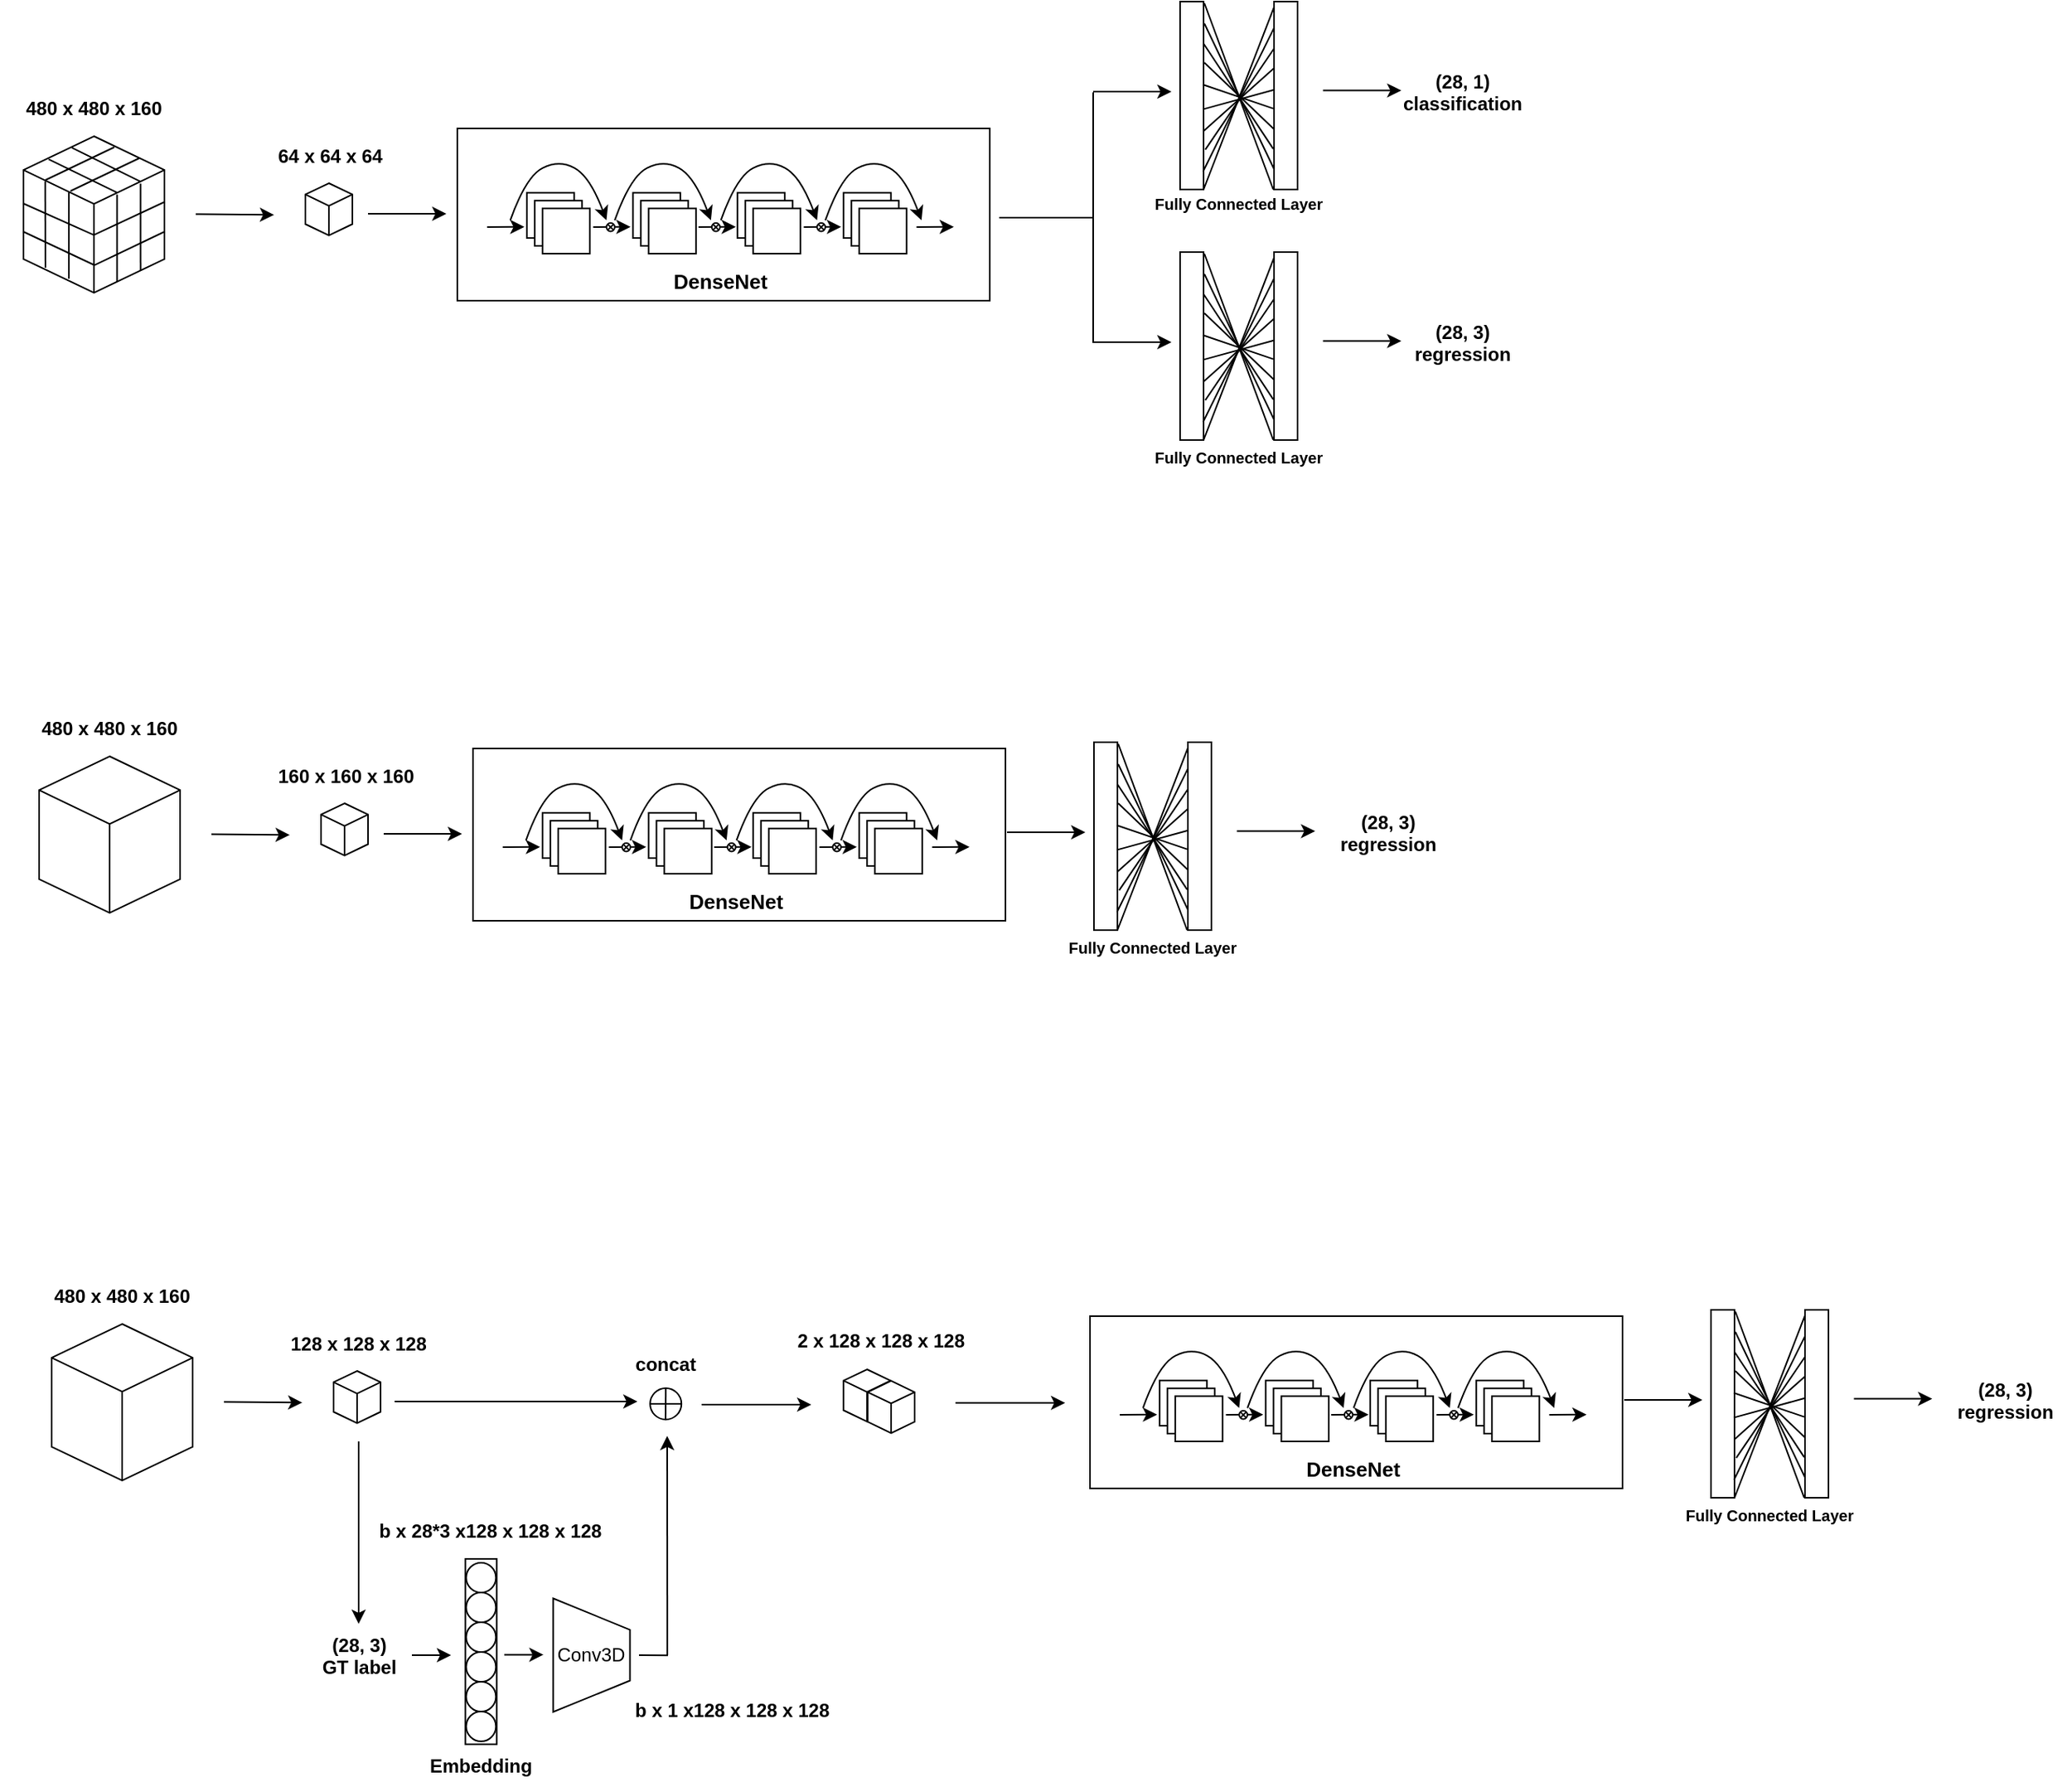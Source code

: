 <mxfile version="24.3.1" type="github">
  <diagram name="페이지-1" id="luRm6ZoS_67JZN6vgYwa">
    <mxGraphModel dx="1924" dy="1076" grid="1" gridSize="10" guides="1" tooltips="1" connect="1" arrows="1" fold="1" page="1" pageScale="1" pageWidth="827" pageHeight="1169" math="0" shadow="0">
      <root>
        <mxCell id="0" />
        <mxCell id="1" parent="0" />
        <mxCell id="hgTVWzHPnjNBjNmEPsGD-20" value="" style="html=1;whiteSpace=wrap;shape=isoCube2;backgroundOutline=1;isoAngle=15;rounded=0;" parent="1" vertex="1">
          <mxGeometry x="307" y="230" width="30" height="33.33" as="geometry" />
        </mxCell>
        <mxCell id="hgTVWzHPnjNBjNmEPsGD-22" value="" style="endArrow=classic;html=1;rounded=0;" parent="1" edge="1">
          <mxGeometry width="50" height="50" relative="1" as="geometry">
            <mxPoint x="347" y="249.5" as="sourcePoint" />
            <mxPoint x="397" y="249.5" as="targetPoint" />
          </mxGeometry>
        </mxCell>
        <mxCell id="hgTVWzHPnjNBjNmEPsGD-55" value="" style="group;rounded=0;" parent="1" vertex="1" connectable="0">
          <mxGeometry x="423" y="215" width="330" height="90" as="geometry" />
        </mxCell>
        <mxCell id="hgTVWzHPnjNBjNmEPsGD-58" value="" style="rounded=0;whiteSpace=wrap;html=1;" parent="hgTVWzHPnjNBjNmEPsGD-55" vertex="1">
          <mxGeometry x="-19" y="-20" width="340" height="110" as="geometry" />
        </mxCell>
        <mxCell id="hgTVWzHPnjNBjNmEPsGD-26" value="" style="verticalLabelPosition=bottom;verticalAlign=top;html=1;shape=mxgraph.basic.layered_rect;dx=10;outlineConnect=0;whiteSpace=wrap;flipV=1;flipH=1;rounded=0;" parent="hgTVWzHPnjNBjNmEPsGD-55" vertex="1">
          <mxGeometry x="25.41" y="21.175" width="40.233" height="38.825" as="geometry" />
        </mxCell>
        <mxCell id="hgTVWzHPnjNBjNmEPsGD-27" value="" style="verticalLabelPosition=bottom;verticalAlign=top;html=1;shape=mxgraph.basic.layered_rect;dx=10;outlineConnect=0;whiteSpace=wrap;flipV=1;flipH=1;rounded=0;" parent="hgTVWzHPnjNBjNmEPsGD-55" vertex="1">
          <mxGeometry x="93.171" y="21.175" width="40.233" height="38.825" as="geometry" />
        </mxCell>
        <mxCell id="hgTVWzHPnjNBjNmEPsGD-34" value="" style="endArrow=classic;html=1;rounded=0;" parent="hgTVWzHPnjNBjNmEPsGD-55" edge="1">
          <mxGeometry width="50" height="50" relative="1" as="geometry">
            <mxPoint x="67.76" y="42.996" as="sourcePoint" />
            <mxPoint x="91.582" y="42.88" as="targetPoint" />
          </mxGeometry>
        </mxCell>
        <mxCell id="hgTVWzHPnjNBjNmEPsGD-40" value="" style="curved=1;endArrow=classic;html=1;rounded=0;" parent="hgTVWzHPnjNBjNmEPsGD-55" edge="1">
          <mxGeometry width="50" height="50" relative="1" as="geometry">
            <mxPoint x="81.524" y="38.645" as="sourcePoint" />
            <mxPoint x="142.932" y="38.645" as="targetPoint" />
            <Array as="points">
              <mxPoint x="91.582" y="10.588" />
              <mxPoint x="112.758" />
              <mxPoint x="132.345" y="10.588" />
            </Array>
          </mxGeometry>
        </mxCell>
        <mxCell id="hgTVWzHPnjNBjNmEPsGD-41" value="" style="shape=orEllipse;perimeter=ellipsePerimeter;whiteSpace=wrap;html=1;backgroundOutline=1;rounded=0;rotation=45;" parent="hgTVWzHPnjNBjNmEPsGD-55" vertex="1">
          <mxGeometry x="76.23" y="40.413" width="5.294" height="5.294" as="geometry" />
        </mxCell>
        <mxCell id="hgTVWzHPnjNBjNmEPsGD-44" value="" style="curved=1;endArrow=classic;html=1;rounded=0;" parent="hgTVWzHPnjNBjNmEPsGD-55" edge="1">
          <mxGeometry width="50" height="50" relative="1" as="geometry">
            <mxPoint x="14.823" y="38.645" as="sourcePoint" />
            <mxPoint x="76.23" y="38.645" as="targetPoint" />
            <Array as="points">
              <mxPoint x="24.881" y="10.588" />
              <mxPoint x="46.056" />
              <mxPoint x="65.643" y="10.588" />
            </Array>
          </mxGeometry>
        </mxCell>
        <mxCell id="hgTVWzHPnjNBjNmEPsGD-45" value="" style="verticalLabelPosition=bottom;verticalAlign=top;html=1;shape=mxgraph.basic.layered_rect;dx=10;outlineConnect=0;whiteSpace=wrap;flipV=1;flipH=1;rounded=0;" parent="hgTVWzHPnjNBjNmEPsGD-55" vertex="1">
          <mxGeometry x="159.872" y="21.175" width="40.233" height="38.825" as="geometry" />
        </mxCell>
        <mxCell id="hgTVWzHPnjNBjNmEPsGD-46" value="" style="verticalLabelPosition=bottom;verticalAlign=top;html=1;shape=mxgraph.basic.layered_rect;dx=10;outlineConnect=0;whiteSpace=wrap;flipV=1;flipH=1;rounded=0;" parent="hgTVWzHPnjNBjNmEPsGD-55" vertex="1">
          <mxGeometry x="227.633" y="21.175" width="40.233" height="38.825" as="geometry" />
        </mxCell>
        <mxCell id="hgTVWzHPnjNBjNmEPsGD-47" value="" style="endArrow=classic;html=1;rounded=0;" parent="hgTVWzHPnjNBjNmEPsGD-55" edge="1">
          <mxGeometry width="50" height="50" relative="1" as="geometry">
            <mxPoint x="202.223" y="42.996" as="sourcePoint" />
            <mxPoint x="226.045" y="42.88" as="targetPoint" />
          </mxGeometry>
        </mxCell>
        <mxCell id="hgTVWzHPnjNBjNmEPsGD-48" value="" style="curved=1;endArrow=classic;html=1;rounded=0;" parent="hgTVWzHPnjNBjNmEPsGD-55" edge="1">
          <mxGeometry width="50" height="50" relative="1" as="geometry">
            <mxPoint x="215.986" y="38.645" as="sourcePoint" />
            <mxPoint x="277.394" y="38.645" as="targetPoint" />
            <Array as="points">
              <mxPoint x="226.045" y="10.588" />
              <mxPoint x="247.22" />
              <mxPoint x="266.807" y="10.588" />
            </Array>
          </mxGeometry>
        </mxCell>
        <mxCell id="hgTVWzHPnjNBjNmEPsGD-49" value="" style="shape=orEllipse;perimeter=ellipsePerimeter;whiteSpace=wrap;html=1;backgroundOutline=1;rounded=0;rotation=45;" parent="hgTVWzHPnjNBjNmEPsGD-55" vertex="1">
          <mxGeometry x="210.693" y="40.413" width="5.294" height="5.294" as="geometry" />
        </mxCell>
        <mxCell id="hgTVWzHPnjNBjNmEPsGD-50" value="" style="curved=1;endArrow=classic;html=1;rounded=0;" parent="hgTVWzHPnjNBjNmEPsGD-55" edge="1">
          <mxGeometry width="50" height="50" relative="1" as="geometry">
            <mxPoint x="149.285" y="38.645" as="sourcePoint" />
            <mxPoint x="210.693" y="38.645" as="targetPoint" />
            <Array as="points">
              <mxPoint x="159.343" y="10.588" />
              <mxPoint x="180.518" />
              <mxPoint x="200.105" y="10.588" />
            </Array>
          </mxGeometry>
        </mxCell>
        <mxCell id="hgTVWzHPnjNBjNmEPsGD-51" value="" style="endArrow=classic;html=1;rounded=0;" parent="hgTVWzHPnjNBjNmEPsGD-55" edge="1">
          <mxGeometry width="50" height="50" relative="1" as="geometry">
            <mxPoint x="134.991" y="42.996" as="sourcePoint" />
            <mxPoint x="158.813" y="42.88" as="targetPoint" />
          </mxGeometry>
        </mxCell>
        <mxCell id="hgTVWzHPnjNBjNmEPsGD-52" value="" style="shape=orEllipse;perimeter=ellipsePerimeter;whiteSpace=wrap;html=1;backgroundOutline=1;rounded=0;rotation=45;" parent="hgTVWzHPnjNBjNmEPsGD-55" vertex="1">
          <mxGeometry x="143.462" y="40.413" width="5.294" height="5.294" as="geometry" />
        </mxCell>
        <mxCell id="hgTVWzHPnjNBjNmEPsGD-53" value="" style="endArrow=classic;html=1;rounded=0;" parent="hgTVWzHPnjNBjNmEPsGD-55" edge="1">
          <mxGeometry width="50" height="50" relative="1" as="geometry">
            <mxPoint y="42.996" as="sourcePoint" />
            <mxPoint x="23.822" y="42.88" as="targetPoint" />
          </mxGeometry>
        </mxCell>
        <mxCell id="hgTVWzHPnjNBjNmEPsGD-54" value="" style="endArrow=classic;html=1;rounded=0;" parent="hgTVWzHPnjNBjNmEPsGD-55" edge="1">
          <mxGeometry width="50" height="50" relative="1" as="geometry">
            <mxPoint x="274.218" y="42.996" as="sourcePoint" />
            <mxPoint x="298.04" y="42.88" as="targetPoint" />
          </mxGeometry>
        </mxCell>
        <mxCell id="hgTVWzHPnjNBjNmEPsGD-60" value="" style="endArrow=classic;html=1;rounded=0;" parent="1" edge="1">
          <mxGeometry width="50" height="50" relative="1" as="geometry">
            <mxPoint x="810" y="331.5" as="sourcePoint" />
            <mxPoint x="860" y="331.5" as="targetPoint" />
          </mxGeometry>
        </mxCell>
        <mxCell id="hgTVWzHPnjNBjNmEPsGD-64" value="64 x 64 x 64" style="swimlane;fontStyle=1;childLayout=stackLayout;horizontal=1;startSize=26;horizontalStack=0;resizeParent=1;resizeParentMax=0;resizeLast=0;collapsible=1;marginBottom=0;strokeColor=none;opacity=0;" parent="1" vertex="1">
          <mxGeometry x="275.5" y="202" width="95" height="20" as="geometry" />
        </mxCell>
        <mxCell id="hgTVWzHPnjNBjNmEPsGD-65" value="480 x 480 x 160" style="swimlane;fontStyle=1;childLayout=stackLayout;horizontal=1;startSize=26;horizontalStack=0;resizeParent=1;resizeParentMax=0;resizeLast=0;collapsible=1;marginBottom=0;strokeColor=none;opacity=0;" parent="1" vertex="1">
          <mxGeometry x="112" y="171.5" width="120" height="20" as="geometry">
            <mxRectangle x="90" y="170" width="110" height="30" as="alternateBounds" />
          </mxGeometry>
        </mxCell>
        <mxCell id="hgTVWzHPnjNBjNmEPsGD-66" value="(28, 3)&#xa;regression" style="swimlane;fontStyle=1;childLayout=stackLayout;horizontal=1;startSize=26;horizontalStack=0;resizeParent=1;resizeParentMax=0;resizeLast=0;collapsible=1;marginBottom=0;strokeColor=none;opacity=0;" parent="1" vertex="1">
          <mxGeometry x="1012" y="321.5" width="68" height="20" as="geometry" />
        </mxCell>
        <mxCell id="hgTVWzHPnjNBjNmEPsGD-68" value="" style="endArrow=classic;html=1;rounded=0;" parent="1" edge="1">
          <mxGeometry width="50" height="50" relative="1" as="geometry">
            <mxPoint x="956.75" y="330.81" as="sourcePoint" />
            <mxPoint x="1006.75" y="330.81" as="targetPoint" />
          </mxGeometry>
        </mxCell>
        <mxCell id="hgTVWzHPnjNBjNmEPsGD-2" value="" style="endArrow=classic;html=1;rounded=0;movable=1;resizable=1;rotatable=1;deletable=1;editable=1;locked=0;connectable=1;" parent="1" edge="1">
          <mxGeometry width="50" height="50" relative="1" as="geometry">
            <mxPoint x="237" y="249.71" as="sourcePoint" />
            <mxPoint x="287" y="250.21" as="targetPoint" />
          </mxGeometry>
        </mxCell>
        <mxCell id="hgTVWzHPnjNBjNmEPsGD-69" value="" style="group" parent="1" vertex="1" connectable="0">
          <mxGeometry x="127" y="200" width="90" height="100" as="geometry" />
        </mxCell>
        <mxCell id="hgTVWzHPnjNBjNmEPsGD-9" value="" style="html=1;whiteSpace=wrap;shape=isoCube2;backgroundOutline=1;isoAngle=15;movable=1;resizable=1;rotatable=1;deletable=1;editable=1;locked=0;connectable=1;rounded=0;" parent="hgTVWzHPnjNBjNmEPsGD-69" vertex="1">
          <mxGeometry width="90" height="100" as="geometry" />
        </mxCell>
        <mxCell id="hgTVWzHPnjNBjNmEPsGD-4" value="" style="endArrow=none;html=1;rounded=0;exitX=0;exitY=0.25;exitDx=0;exitDy=0;entryX=0.644;entryY=0.06;entryDx=0;entryDy=0;entryPerimeter=0;movable=1;resizable=1;rotatable=1;deletable=1;editable=1;locked=0;connectable=1;" parent="hgTVWzHPnjNBjNmEPsGD-69" edge="1">
          <mxGeometry width="50" height="50" relative="1" as="geometry">
            <mxPoint x="14" y="28" as="sourcePoint" />
            <mxPoint x="57.96" y="7" as="targetPoint" />
          </mxGeometry>
        </mxCell>
        <mxCell id="hgTVWzHPnjNBjNmEPsGD-5" value="" style="endArrow=none;html=1;rounded=0;exitX=0;exitY=0.25;exitDx=0;exitDy=0;entryX=0.496;entryY=0.83;entryDx=0;entryDy=0;entryPerimeter=0;movable=1;resizable=1;rotatable=1;deletable=1;editable=1;locked=0;connectable=1;" parent="hgTVWzHPnjNBjNmEPsGD-69" edge="1">
          <mxGeometry width="50" height="50" relative="1" as="geometry">
            <mxPoint y="61" as="sourcePoint" />
            <mxPoint x="44.64" y="82" as="targetPoint" />
          </mxGeometry>
        </mxCell>
        <mxCell id="hgTVWzHPnjNBjNmEPsGD-6" value="" style="endArrow=none;html=1;rounded=0;exitX=0.154;exitY=0.287;exitDx=0;exitDy=0;exitPerimeter=0;movable=1;resizable=1;rotatable=1;deletable=1;editable=1;locked=0;connectable=1;" parent="hgTVWzHPnjNBjNmEPsGD-69" source="hgTVWzHPnjNBjNmEPsGD-9" edge="1">
          <mxGeometry width="50" height="50" relative="1" as="geometry">
            <mxPoint x="14" y="30" as="sourcePoint" />
            <mxPoint x="14" y="84" as="targetPoint" />
          </mxGeometry>
        </mxCell>
        <mxCell id="hgTVWzHPnjNBjNmEPsGD-7" value="" style="endArrow=none;html=1;rounded=0;exitX=0;exitY=0.25;exitDx=0;exitDy=0;movable=1;resizable=1;rotatable=1;deletable=1;editable=1;locked=0;connectable=1;" parent="hgTVWzHPnjNBjNmEPsGD-69" edge="1">
          <mxGeometry width="50" height="50" relative="1" as="geometry">
            <mxPoint x="29" y="36" as="sourcePoint" />
            <mxPoint x="29" y="91" as="targetPoint" />
          </mxGeometry>
        </mxCell>
        <mxCell id="hgTVWzHPnjNBjNmEPsGD-10" value="" style="endArrow=none;html=1;rounded=0;exitX=0;exitY=0.25;exitDx=0;exitDy=0;entryX=0.644;entryY=0.06;entryDx=0;entryDy=0;entryPerimeter=0;movable=1;resizable=1;rotatable=1;deletable=1;editable=1;locked=0;connectable=1;" parent="hgTVWzHPnjNBjNmEPsGD-69" edge="1">
          <mxGeometry width="50" height="50" relative="1" as="geometry">
            <mxPoint x="30" y="35" as="sourcePoint" />
            <mxPoint x="73.96" y="14" as="targetPoint" />
          </mxGeometry>
        </mxCell>
        <mxCell id="hgTVWzHPnjNBjNmEPsGD-12" value="" style="endArrow=none;html=1;rounded=0;exitX=0;exitY=0.25;exitDx=0;exitDy=0;entryX=0.499;entryY=0.641;entryDx=0;entryDy=0;entryPerimeter=0;movable=1;resizable=1;rotatable=1;deletable=1;editable=1;locked=0;connectable=1;" parent="hgTVWzHPnjNBjNmEPsGD-69" edge="1">
          <mxGeometry width="50" height="50" relative="1" as="geometry">
            <mxPoint y="43" as="sourcePoint" />
            <mxPoint x="44.91" y="63.1" as="targetPoint" />
          </mxGeometry>
        </mxCell>
        <mxCell id="hgTVWzHPnjNBjNmEPsGD-13" value="" style="endArrow=none;html=1;rounded=0;exitX=0.496;exitY=0.632;exitDx=0;exitDy=0;entryX=0.644;entryY=0.06;entryDx=0;entryDy=0;entryPerimeter=0;exitPerimeter=0;movable=1;resizable=1;rotatable=1;deletable=1;editable=1;locked=0;connectable=1;" parent="hgTVWzHPnjNBjNmEPsGD-69" source="hgTVWzHPnjNBjNmEPsGD-9" edge="1">
          <mxGeometry width="50" height="50" relative="1" as="geometry">
            <mxPoint x="46" y="63" as="sourcePoint" />
            <mxPoint x="89.96" y="42" as="targetPoint" />
          </mxGeometry>
        </mxCell>
        <mxCell id="hgTVWzHPnjNBjNmEPsGD-14" value="" style="endArrow=none;html=1;rounded=0;exitX=0.504;exitY=0.823;exitDx=0;exitDy=0;entryX=0.644;entryY=0.06;entryDx=0;entryDy=0;entryPerimeter=0;exitPerimeter=0;movable=1;resizable=1;rotatable=1;deletable=1;editable=1;locked=0;connectable=1;" parent="hgTVWzHPnjNBjNmEPsGD-69" source="hgTVWzHPnjNBjNmEPsGD-9" edge="1">
          <mxGeometry width="50" height="50" relative="1" as="geometry">
            <mxPoint x="46" y="82" as="sourcePoint" />
            <mxPoint x="89.96" y="61" as="targetPoint" />
          </mxGeometry>
        </mxCell>
        <mxCell id="hgTVWzHPnjNBjNmEPsGD-15" value="" style="endArrow=none;html=1;rounded=0;exitX=0.675;exitY=0.372;exitDx=0;exitDy=0;exitPerimeter=0;movable=1;resizable=1;rotatable=1;deletable=1;editable=1;locked=0;connectable=1;" parent="hgTVWzHPnjNBjNmEPsGD-69" edge="1">
          <mxGeometry width="50" height="50" relative="1" as="geometry">
            <mxPoint x="59.75" y="37.2" as="sourcePoint" />
            <mxPoint x="59.77" y="93" as="targetPoint" />
          </mxGeometry>
        </mxCell>
        <mxCell id="hgTVWzHPnjNBjNmEPsGD-17" value="" style="endArrow=none;html=1;rounded=0;exitX=0.675;exitY=0.372;exitDx=0;exitDy=0;exitPerimeter=0;movable=1;resizable=1;rotatable=1;deletable=1;editable=1;locked=0;connectable=1;" parent="hgTVWzHPnjNBjNmEPsGD-69" edge="1">
          <mxGeometry width="50" height="50" relative="1" as="geometry">
            <mxPoint x="74.75" y="30.2" as="sourcePoint" />
            <mxPoint x="74.77" y="86" as="targetPoint" />
          </mxGeometry>
        </mxCell>
        <mxCell id="hgTVWzHPnjNBjNmEPsGD-18" value="" style="endArrow=none;html=1;rounded=0;exitX=0.167;exitY=0.147;exitDx=0;exitDy=0;entryX=0.499;entryY=0.641;entryDx=0;entryDy=0;entryPerimeter=0;exitPerimeter=0;movable=1;resizable=1;rotatable=1;deletable=1;editable=1;locked=0;connectable=1;" parent="hgTVWzHPnjNBjNmEPsGD-69" edge="1">
          <mxGeometry width="50" height="50" relative="1" as="geometry">
            <mxPoint x="16.03" y="14.7" as="sourcePoint" />
            <mxPoint x="59.91" y="36.1" as="targetPoint" />
          </mxGeometry>
        </mxCell>
        <mxCell id="hgTVWzHPnjNBjNmEPsGD-19" value="" style="endArrow=none;html=1;rounded=0;exitX=0.343;exitY=0.073;exitDx=0;exitDy=0;entryX=0.499;entryY=0.641;entryDx=0;entryDy=0;entryPerimeter=0;exitPerimeter=0;movable=1;resizable=1;rotatable=1;deletable=1;editable=1;locked=0;connectable=1;" parent="hgTVWzHPnjNBjNmEPsGD-69" source="hgTVWzHPnjNBjNmEPsGD-9" edge="1">
          <mxGeometry width="50" height="50" relative="1" as="geometry">
            <mxPoint x="31" y="8" as="sourcePoint" />
            <mxPoint x="74.91" y="29.1" as="targetPoint" />
          </mxGeometry>
        </mxCell>
        <mxCell id="hgTVWzHPnjNBjNmEPsGD-70" value="DenseNet" style="swimlane;fontStyle=1;childLayout=stackLayout;horizontal=1;startSize=26;horizontalStack=0;resizeParent=1;resizeParentMax=0;resizeLast=0;collapsible=1;marginBottom=0;strokeColor=none;opacity=0;fontSize=13;" parent="1" vertex="1">
          <mxGeometry x="527.11" y="282" width="90" height="20" as="geometry" />
        </mxCell>
        <mxCell id="hgTVWzHPnjNBjNmEPsGD-90" value="" style="group" parent="1" vertex="1" connectable="0">
          <mxGeometry x="865.5" y="274" width="75" height="120" as="geometry" />
        </mxCell>
        <mxCell id="hgTVWzHPnjNBjNmEPsGD-71" value="" style="rounded=0;whiteSpace=wrap;html=1;rotation=90;" parent="hgTVWzHPnjNBjNmEPsGD-90" vertex="1">
          <mxGeometry x="-52.5" y="52.5" width="120" height="15" as="geometry" />
        </mxCell>
        <mxCell id="hgTVWzHPnjNBjNmEPsGD-74" value="" style="endArrow=none;html=1;entryX=0.032;entryY=1.007;entryDx=0;entryDy=0;entryPerimeter=0;exitX=1;exitY=0;exitDx=0;exitDy=0;" parent="hgTVWzHPnjNBjNmEPsGD-90" source="hgTVWzHPnjNBjNmEPsGD-71" target="hgTVWzHPnjNBjNmEPsGD-73" edge="1">
          <mxGeometry width="50" height="50" relative="1" as="geometry">
            <mxPoint x="17.5" y="118.5" as="sourcePoint" />
            <mxPoint x="57.5" y="8.5" as="targetPoint" />
          </mxGeometry>
        </mxCell>
        <mxCell id="hgTVWzHPnjNBjNmEPsGD-75" value="" style="endArrow=none;html=1;entryX=0.142;entryY=1.007;entryDx=0;entryDy=0;entryPerimeter=0;exitX=0.904;exitY=0.02;exitDx=0;exitDy=0;exitPerimeter=0;" parent="hgTVWzHPnjNBjNmEPsGD-90" source="hgTVWzHPnjNBjNmEPsGD-71" target="hgTVWzHPnjNBjNmEPsGD-73" edge="1">
          <mxGeometry width="50" height="50" relative="1" as="geometry">
            <mxPoint x="17.5" y="118.71" as="sourcePoint" />
            <mxPoint x="61.5" y="2.71" as="targetPoint" />
          </mxGeometry>
        </mxCell>
        <mxCell id="hgTVWzHPnjNBjNmEPsGD-76" value="" style="endArrow=none;html=1;entryX=0.25;entryY=1;entryDx=0;entryDy=0;exitX=0.788;exitY=-0.14;exitDx=0;exitDy=0;exitPerimeter=0;" parent="hgTVWzHPnjNBjNmEPsGD-90" target="hgTVWzHPnjNBjNmEPsGD-73" edge="1">
          <mxGeometry width="50" height="50" relative="1" as="geometry">
            <mxPoint x="16.1" y="94.56" as="sourcePoint" />
            <mxPoint x="59" y="30.71" as="targetPoint" />
          </mxGeometry>
        </mxCell>
        <mxCell id="hgTVWzHPnjNBjNmEPsGD-77" value="" style="endArrow=none;html=1;entryX=0.352;entryY=0.98;entryDx=0;entryDy=0;entryPerimeter=0;exitX=0.687;exitY=-0.015;exitDx=0;exitDy=0;exitPerimeter=0;" parent="hgTVWzHPnjNBjNmEPsGD-90" source="hgTVWzHPnjNBjNmEPsGD-71" target="hgTVWzHPnjNBjNmEPsGD-73" edge="1">
          <mxGeometry width="50" height="50" relative="1" as="geometry">
            <mxPoint x="17.5" y="78.5" as="sourcePoint" />
            <mxPoint x="60.4" y="30.5" as="targetPoint" />
          </mxGeometry>
        </mxCell>
        <mxCell id="hgTVWzHPnjNBjNmEPsGD-84" value="" style="endArrow=none;html=1;exitX=0.568;exitY=-0.078;exitDx=0;exitDy=0;exitPerimeter=0;entryX=0.47;entryY=1.005;entryDx=0;entryDy=0;entryPerimeter=0;" parent="hgTVWzHPnjNBjNmEPsGD-90" target="hgTVWzHPnjNBjNmEPsGD-73" edge="1">
          <mxGeometry width="50" height="50" relative="1" as="geometry">
            <mxPoint x="14.5" y="68.83" as="sourcePoint" />
            <mxPoint x="58.825" y="55.5" as="targetPoint" />
          </mxGeometry>
        </mxCell>
        <mxCell id="hgTVWzHPnjNBjNmEPsGD-85" value="" style="endArrow=none;html=1;entryX=0.032;entryY=1.007;entryDx=0;entryDy=0;entryPerimeter=0;exitX=1;exitY=0;exitDx=0;exitDy=0;" parent="hgTVWzHPnjNBjNmEPsGD-90" edge="1">
          <mxGeometry width="50" height="50" relative="1" as="geometry">
            <mxPoint x="15.5" y="1" as="sourcePoint" />
            <mxPoint x="59.5" y="120" as="targetPoint" />
          </mxGeometry>
        </mxCell>
        <mxCell id="hgTVWzHPnjNBjNmEPsGD-86" value="" style="endArrow=none;html=1;entryX=0.142;entryY=1.007;entryDx=0;entryDy=0;entryPerimeter=0;exitX=0.904;exitY=0.02;exitDx=0;exitDy=0;exitPerimeter=0;" parent="hgTVWzHPnjNBjNmEPsGD-90" edge="1">
          <mxGeometry width="50" height="50" relative="1" as="geometry">
            <mxPoint x="15.5" y="14" as="sourcePoint" />
            <mxPoint x="60.5" y="108" as="targetPoint" />
          </mxGeometry>
        </mxCell>
        <mxCell id="hgTVWzHPnjNBjNmEPsGD-87" value="" style="endArrow=none;html=1;entryX=0.25;entryY=1;entryDx=0;entryDy=0;exitX=0.788;exitY=-0.14;exitDx=0;exitDy=0;exitPerimeter=0;" parent="hgTVWzHPnjNBjNmEPsGD-90" edge="1">
          <mxGeometry width="50" height="50" relative="1" as="geometry">
            <mxPoint x="15.1" y="27.0" as="sourcePoint" />
            <mxPoint x="59.5" y="94.06" as="targetPoint" />
          </mxGeometry>
        </mxCell>
        <mxCell id="hgTVWzHPnjNBjNmEPsGD-88" value="" style="endArrow=none;html=1;entryX=0.352;entryY=0.98;entryDx=0;entryDy=0;entryPerimeter=0;exitX=0.687;exitY=-0.015;exitDx=0;exitDy=0;exitPerimeter=0;" parent="hgTVWzHPnjNBjNmEPsGD-90" edge="1">
          <mxGeometry width="50" height="50" relative="1" as="geometry">
            <mxPoint x="15.5" y="39" as="sourcePoint" />
            <mxPoint x="60.5" y="82" as="targetPoint" />
          </mxGeometry>
        </mxCell>
        <mxCell id="hgTVWzHPnjNBjNmEPsGD-89" value="" style="endArrow=none;html=1;exitX=0.568;exitY=-0.078;exitDx=0;exitDy=0;exitPerimeter=0;entryX=0.47;entryY=1.005;entryDx=0;entryDy=0;entryPerimeter=0;" parent="hgTVWzHPnjNBjNmEPsGD-90" edge="1">
          <mxGeometry width="50" height="50" relative="1" as="geometry">
            <mxPoint x="14.5" y="53.0" as="sourcePoint" />
            <mxPoint x="59.5" y="68.33" as="targetPoint" />
          </mxGeometry>
        </mxCell>
        <mxCell id="hgTVWzHPnjNBjNmEPsGD-73" value="" style="rounded=0;whiteSpace=wrap;html=1;rotation=90;" parent="hgTVWzHPnjNBjNmEPsGD-90" vertex="1">
          <mxGeometry x="7.5" y="52.5" width="120" height="15" as="geometry" />
        </mxCell>
        <mxCell id="hgTVWzHPnjNBjNmEPsGD-91" value="Fully Connected Layer" style="swimlane;fontStyle=1;childLayout=stackLayout;horizontal=1;startSize=26;horizontalStack=0;resizeParent=1;resizeParentMax=0;resizeLast=0;collapsible=1;marginBottom=0;strokeColor=none;opacity=0;fontSize=10;" parent="1" vertex="1">
          <mxGeometry x="821.13" y="395" width="163.75" height="20" as="geometry" />
        </mxCell>
        <mxCell id="YevyngudE0FrvX2Xh1Zj-1" value="" style="endArrow=none;html=1;rounded=0;" parent="1" edge="1">
          <mxGeometry width="50" height="50" relative="1" as="geometry">
            <mxPoint x="750" y="252" as="sourcePoint" />
            <mxPoint x="810" y="252" as="targetPoint" />
          </mxGeometry>
        </mxCell>
        <mxCell id="YevyngudE0FrvX2Xh1Zj-2" value="" style="endArrow=none;html=1;rounded=0;" parent="1" edge="1">
          <mxGeometry width="50" height="50" relative="1" as="geometry">
            <mxPoint x="810" y="332" as="sourcePoint" />
            <mxPoint x="810" y="252" as="targetPoint" />
          </mxGeometry>
        </mxCell>
        <mxCell id="YevyngudE0FrvX2Xh1Zj-37" value="" style="endArrow=classic;html=1;rounded=0;" parent="1" edge="1">
          <mxGeometry width="50" height="50" relative="1" as="geometry">
            <mxPoint x="810" y="171.5" as="sourcePoint" />
            <mxPoint x="860" y="171.5" as="targetPoint" />
          </mxGeometry>
        </mxCell>
        <mxCell id="YevyngudE0FrvX2Xh1Zj-38" value="(28, 1)&#xa;classification" style="swimlane;fontStyle=1;childLayout=stackLayout;horizontal=1;startSize=26;horizontalStack=0;resizeParent=1;resizeParentMax=0;resizeLast=0;collapsible=1;marginBottom=0;strokeColor=none;opacity=0;" parent="1" vertex="1">
          <mxGeometry x="1012" y="161.5" width="68" height="20" as="geometry" />
        </mxCell>
        <mxCell id="YevyngudE0FrvX2Xh1Zj-39" value="" style="endArrow=classic;html=1;rounded=0;" parent="1" edge="1">
          <mxGeometry width="50" height="50" relative="1" as="geometry">
            <mxPoint x="956.75" y="170.81" as="sourcePoint" />
            <mxPoint x="1006.75" y="170.81" as="targetPoint" />
          </mxGeometry>
        </mxCell>
        <mxCell id="YevyngudE0FrvX2Xh1Zj-40" value="" style="group" parent="1" vertex="1" connectable="0">
          <mxGeometry x="865.5" y="114" width="75" height="120" as="geometry" />
        </mxCell>
        <mxCell id="YevyngudE0FrvX2Xh1Zj-41" value="" style="rounded=0;whiteSpace=wrap;html=1;rotation=90;" parent="YevyngudE0FrvX2Xh1Zj-40" vertex="1">
          <mxGeometry x="-52.5" y="52.5" width="120" height="15" as="geometry" />
        </mxCell>
        <mxCell id="YevyngudE0FrvX2Xh1Zj-42" value="" style="endArrow=none;html=1;entryX=0.032;entryY=1.007;entryDx=0;entryDy=0;entryPerimeter=0;exitX=1;exitY=0;exitDx=0;exitDy=0;" parent="YevyngudE0FrvX2Xh1Zj-40" source="YevyngudE0FrvX2Xh1Zj-41" target="YevyngudE0FrvX2Xh1Zj-52" edge="1">
          <mxGeometry width="50" height="50" relative="1" as="geometry">
            <mxPoint x="17.5" y="118.5" as="sourcePoint" />
            <mxPoint x="57.5" y="8.5" as="targetPoint" />
          </mxGeometry>
        </mxCell>
        <mxCell id="YevyngudE0FrvX2Xh1Zj-43" value="" style="endArrow=none;html=1;entryX=0.142;entryY=1.007;entryDx=0;entryDy=0;entryPerimeter=0;exitX=0.904;exitY=0.02;exitDx=0;exitDy=0;exitPerimeter=0;" parent="YevyngudE0FrvX2Xh1Zj-40" source="YevyngudE0FrvX2Xh1Zj-41" target="YevyngudE0FrvX2Xh1Zj-52" edge="1">
          <mxGeometry width="50" height="50" relative="1" as="geometry">
            <mxPoint x="17.5" y="118.71" as="sourcePoint" />
            <mxPoint x="61.5" y="2.71" as="targetPoint" />
          </mxGeometry>
        </mxCell>
        <mxCell id="YevyngudE0FrvX2Xh1Zj-44" value="" style="endArrow=none;html=1;entryX=0.25;entryY=1;entryDx=0;entryDy=0;exitX=0.788;exitY=-0.14;exitDx=0;exitDy=0;exitPerimeter=0;" parent="YevyngudE0FrvX2Xh1Zj-40" target="YevyngudE0FrvX2Xh1Zj-52" edge="1">
          <mxGeometry width="50" height="50" relative="1" as="geometry">
            <mxPoint x="16.1" y="94.56" as="sourcePoint" />
            <mxPoint x="59" y="30.71" as="targetPoint" />
          </mxGeometry>
        </mxCell>
        <mxCell id="YevyngudE0FrvX2Xh1Zj-45" value="" style="endArrow=none;html=1;entryX=0.352;entryY=0.98;entryDx=0;entryDy=0;entryPerimeter=0;exitX=0.687;exitY=-0.015;exitDx=0;exitDy=0;exitPerimeter=0;" parent="YevyngudE0FrvX2Xh1Zj-40" source="YevyngudE0FrvX2Xh1Zj-41" target="YevyngudE0FrvX2Xh1Zj-52" edge="1">
          <mxGeometry width="50" height="50" relative="1" as="geometry">
            <mxPoint x="17.5" y="78.5" as="sourcePoint" />
            <mxPoint x="60.4" y="30.5" as="targetPoint" />
          </mxGeometry>
        </mxCell>
        <mxCell id="YevyngudE0FrvX2Xh1Zj-46" value="" style="endArrow=none;html=1;exitX=0.568;exitY=-0.078;exitDx=0;exitDy=0;exitPerimeter=0;entryX=0.47;entryY=1.005;entryDx=0;entryDy=0;entryPerimeter=0;" parent="YevyngudE0FrvX2Xh1Zj-40" target="YevyngudE0FrvX2Xh1Zj-52" edge="1">
          <mxGeometry width="50" height="50" relative="1" as="geometry">
            <mxPoint x="14.5" y="68.83" as="sourcePoint" />
            <mxPoint x="58.825" y="55.5" as="targetPoint" />
          </mxGeometry>
        </mxCell>
        <mxCell id="YevyngudE0FrvX2Xh1Zj-47" value="" style="endArrow=none;html=1;entryX=0.032;entryY=1.007;entryDx=0;entryDy=0;entryPerimeter=0;exitX=1;exitY=0;exitDx=0;exitDy=0;" parent="YevyngudE0FrvX2Xh1Zj-40" edge="1">
          <mxGeometry width="50" height="50" relative="1" as="geometry">
            <mxPoint x="15.5" y="1" as="sourcePoint" />
            <mxPoint x="59.5" y="120" as="targetPoint" />
          </mxGeometry>
        </mxCell>
        <mxCell id="YevyngudE0FrvX2Xh1Zj-48" value="" style="endArrow=none;html=1;entryX=0.142;entryY=1.007;entryDx=0;entryDy=0;entryPerimeter=0;exitX=0.904;exitY=0.02;exitDx=0;exitDy=0;exitPerimeter=0;" parent="YevyngudE0FrvX2Xh1Zj-40" edge="1">
          <mxGeometry width="50" height="50" relative="1" as="geometry">
            <mxPoint x="15.5" y="14" as="sourcePoint" />
            <mxPoint x="60.5" y="108" as="targetPoint" />
          </mxGeometry>
        </mxCell>
        <mxCell id="YevyngudE0FrvX2Xh1Zj-49" value="" style="endArrow=none;html=1;entryX=0.25;entryY=1;entryDx=0;entryDy=0;exitX=0.788;exitY=-0.14;exitDx=0;exitDy=0;exitPerimeter=0;" parent="YevyngudE0FrvX2Xh1Zj-40" edge="1">
          <mxGeometry width="50" height="50" relative="1" as="geometry">
            <mxPoint x="15.1" y="27.0" as="sourcePoint" />
            <mxPoint x="59.5" y="94.06" as="targetPoint" />
          </mxGeometry>
        </mxCell>
        <mxCell id="YevyngudE0FrvX2Xh1Zj-50" value="" style="endArrow=none;html=1;entryX=0.352;entryY=0.98;entryDx=0;entryDy=0;entryPerimeter=0;exitX=0.687;exitY=-0.015;exitDx=0;exitDy=0;exitPerimeter=0;" parent="YevyngudE0FrvX2Xh1Zj-40" edge="1">
          <mxGeometry width="50" height="50" relative="1" as="geometry">
            <mxPoint x="15.5" y="39" as="sourcePoint" />
            <mxPoint x="60.5" y="82" as="targetPoint" />
          </mxGeometry>
        </mxCell>
        <mxCell id="YevyngudE0FrvX2Xh1Zj-51" value="" style="endArrow=none;html=1;exitX=0.568;exitY=-0.078;exitDx=0;exitDy=0;exitPerimeter=0;entryX=0.47;entryY=1.005;entryDx=0;entryDy=0;entryPerimeter=0;" parent="YevyngudE0FrvX2Xh1Zj-40" edge="1">
          <mxGeometry width="50" height="50" relative="1" as="geometry">
            <mxPoint x="14.5" y="53.0" as="sourcePoint" />
            <mxPoint x="59.5" y="68.33" as="targetPoint" />
          </mxGeometry>
        </mxCell>
        <mxCell id="YevyngudE0FrvX2Xh1Zj-52" value="" style="rounded=0;whiteSpace=wrap;html=1;rotation=90;" parent="YevyngudE0FrvX2Xh1Zj-40" vertex="1">
          <mxGeometry x="7.5" y="52.5" width="120" height="15" as="geometry" />
        </mxCell>
        <mxCell id="YevyngudE0FrvX2Xh1Zj-53" value="Fully Connected Layer" style="swimlane;fontStyle=1;childLayout=stackLayout;horizontal=1;startSize=26;horizontalStack=0;resizeParent=1;resizeParentMax=0;resizeLast=0;collapsible=1;marginBottom=0;strokeColor=none;opacity=0;fontSize=10;" parent="1" vertex="1">
          <mxGeometry x="821.13" y="233" width="163.75" height="20" as="geometry" />
        </mxCell>
        <mxCell id="YevyngudE0FrvX2Xh1Zj-54" value="" style="endArrow=none;html=1;rounded=0;" parent="1" edge="1">
          <mxGeometry width="50" height="50" relative="1" as="geometry">
            <mxPoint x="810" y="252" as="sourcePoint" />
            <mxPoint x="810" y="172" as="targetPoint" />
          </mxGeometry>
        </mxCell>
        <mxCell id="YevyngudE0FrvX2Xh1Zj-55" value="" style="html=1;whiteSpace=wrap;shape=isoCube2;backgroundOutline=1;isoAngle=15;rounded=0;" parent="1" vertex="1">
          <mxGeometry x="317" y="626" width="30" height="33.33" as="geometry" />
        </mxCell>
        <mxCell id="YevyngudE0FrvX2Xh1Zj-56" value="" style="endArrow=classic;html=1;rounded=0;" parent="1" edge="1">
          <mxGeometry width="50" height="50" relative="1" as="geometry">
            <mxPoint x="357" y="645.5" as="sourcePoint" />
            <mxPoint x="407" y="645.5" as="targetPoint" />
          </mxGeometry>
        </mxCell>
        <mxCell id="YevyngudE0FrvX2Xh1Zj-57" value="" style="group;rounded=0;" parent="1" vertex="1" connectable="0">
          <mxGeometry x="433" y="611" width="330" height="90" as="geometry" />
        </mxCell>
        <mxCell id="YevyngudE0FrvX2Xh1Zj-58" value="" style="rounded=0;whiteSpace=wrap;html=1;" parent="YevyngudE0FrvX2Xh1Zj-57" vertex="1">
          <mxGeometry x="-19" y="-20" width="340" height="110" as="geometry" />
        </mxCell>
        <mxCell id="YevyngudE0FrvX2Xh1Zj-59" value="" style="verticalLabelPosition=bottom;verticalAlign=top;html=1;shape=mxgraph.basic.layered_rect;dx=10;outlineConnect=0;whiteSpace=wrap;flipV=1;flipH=1;rounded=0;" parent="YevyngudE0FrvX2Xh1Zj-57" vertex="1">
          <mxGeometry x="25.41" y="21.175" width="40.233" height="38.825" as="geometry" />
        </mxCell>
        <mxCell id="YevyngudE0FrvX2Xh1Zj-60" value="" style="verticalLabelPosition=bottom;verticalAlign=top;html=1;shape=mxgraph.basic.layered_rect;dx=10;outlineConnect=0;whiteSpace=wrap;flipV=1;flipH=1;rounded=0;" parent="YevyngudE0FrvX2Xh1Zj-57" vertex="1">
          <mxGeometry x="93.171" y="21.175" width="40.233" height="38.825" as="geometry" />
        </mxCell>
        <mxCell id="YevyngudE0FrvX2Xh1Zj-61" value="" style="endArrow=classic;html=1;rounded=0;" parent="YevyngudE0FrvX2Xh1Zj-57" edge="1">
          <mxGeometry width="50" height="50" relative="1" as="geometry">
            <mxPoint x="67.76" y="42.996" as="sourcePoint" />
            <mxPoint x="91.582" y="42.88" as="targetPoint" />
          </mxGeometry>
        </mxCell>
        <mxCell id="YevyngudE0FrvX2Xh1Zj-62" value="" style="curved=1;endArrow=classic;html=1;rounded=0;" parent="YevyngudE0FrvX2Xh1Zj-57" edge="1">
          <mxGeometry width="50" height="50" relative="1" as="geometry">
            <mxPoint x="81.524" y="38.645" as="sourcePoint" />
            <mxPoint x="142.932" y="38.645" as="targetPoint" />
            <Array as="points">
              <mxPoint x="91.582" y="10.588" />
              <mxPoint x="112.758" />
              <mxPoint x="132.345" y="10.588" />
            </Array>
          </mxGeometry>
        </mxCell>
        <mxCell id="YevyngudE0FrvX2Xh1Zj-63" value="" style="shape=orEllipse;perimeter=ellipsePerimeter;whiteSpace=wrap;html=1;backgroundOutline=1;rounded=0;rotation=45;" parent="YevyngudE0FrvX2Xh1Zj-57" vertex="1">
          <mxGeometry x="76.23" y="40.413" width="5.294" height="5.294" as="geometry" />
        </mxCell>
        <mxCell id="YevyngudE0FrvX2Xh1Zj-64" value="" style="curved=1;endArrow=classic;html=1;rounded=0;" parent="YevyngudE0FrvX2Xh1Zj-57" edge="1">
          <mxGeometry width="50" height="50" relative="1" as="geometry">
            <mxPoint x="14.823" y="38.645" as="sourcePoint" />
            <mxPoint x="76.23" y="38.645" as="targetPoint" />
            <Array as="points">
              <mxPoint x="24.881" y="10.588" />
              <mxPoint x="46.056" />
              <mxPoint x="65.643" y="10.588" />
            </Array>
          </mxGeometry>
        </mxCell>
        <mxCell id="YevyngudE0FrvX2Xh1Zj-65" value="" style="verticalLabelPosition=bottom;verticalAlign=top;html=1;shape=mxgraph.basic.layered_rect;dx=10;outlineConnect=0;whiteSpace=wrap;flipV=1;flipH=1;rounded=0;" parent="YevyngudE0FrvX2Xh1Zj-57" vertex="1">
          <mxGeometry x="159.872" y="21.175" width="40.233" height="38.825" as="geometry" />
        </mxCell>
        <mxCell id="YevyngudE0FrvX2Xh1Zj-66" value="" style="verticalLabelPosition=bottom;verticalAlign=top;html=1;shape=mxgraph.basic.layered_rect;dx=10;outlineConnect=0;whiteSpace=wrap;flipV=1;flipH=1;rounded=0;" parent="YevyngudE0FrvX2Xh1Zj-57" vertex="1">
          <mxGeometry x="227.633" y="21.175" width="40.233" height="38.825" as="geometry" />
        </mxCell>
        <mxCell id="YevyngudE0FrvX2Xh1Zj-67" value="" style="endArrow=classic;html=1;rounded=0;" parent="YevyngudE0FrvX2Xh1Zj-57" edge="1">
          <mxGeometry width="50" height="50" relative="1" as="geometry">
            <mxPoint x="202.223" y="42.996" as="sourcePoint" />
            <mxPoint x="226.045" y="42.88" as="targetPoint" />
          </mxGeometry>
        </mxCell>
        <mxCell id="YevyngudE0FrvX2Xh1Zj-68" value="" style="curved=1;endArrow=classic;html=1;rounded=0;" parent="YevyngudE0FrvX2Xh1Zj-57" edge="1">
          <mxGeometry width="50" height="50" relative="1" as="geometry">
            <mxPoint x="215.986" y="38.645" as="sourcePoint" />
            <mxPoint x="277.394" y="38.645" as="targetPoint" />
            <Array as="points">
              <mxPoint x="226.045" y="10.588" />
              <mxPoint x="247.22" />
              <mxPoint x="266.807" y="10.588" />
            </Array>
          </mxGeometry>
        </mxCell>
        <mxCell id="YevyngudE0FrvX2Xh1Zj-69" value="" style="shape=orEllipse;perimeter=ellipsePerimeter;whiteSpace=wrap;html=1;backgroundOutline=1;rounded=0;rotation=45;" parent="YevyngudE0FrvX2Xh1Zj-57" vertex="1">
          <mxGeometry x="210.693" y="40.413" width="5.294" height="5.294" as="geometry" />
        </mxCell>
        <mxCell id="YevyngudE0FrvX2Xh1Zj-70" value="" style="curved=1;endArrow=classic;html=1;rounded=0;" parent="YevyngudE0FrvX2Xh1Zj-57" edge="1">
          <mxGeometry width="50" height="50" relative="1" as="geometry">
            <mxPoint x="149.285" y="38.645" as="sourcePoint" />
            <mxPoint x="210.693" y="38.645" as="targetPoint" />
            <Array as="points">
              <mxPoint x="159.343" y="10.588" />
              <mxPoint x="180.518" />
              <mxPoint x="200.105" y="10.588" />
            </Array>
          </mxGeometry>
        </mxCell>
        <mxCell id="YevyngudE0FrvX2Xh1Zj-71" value="" style="endArrow=classic;html=1;rounded=0;" parent="YevyngudE0FrvX2Xh1Zj-57" edge="1">
          <mxGeometry width="50" height="50" relative="1" as="geometry">
            <mxPoint x="134.991" y="42.996" as="sourcePoint" />
            <mxPoint x="158.813" y="42.88" as="targetPoint" />
          </mxGeometry>
        </mxCell>
        <mxCell id="YevyngudE0FrvX2Xh1Zj-72" value="" style="shape=orEllipse;perimeter=ellipsePerimeter;whiteSpace=wrap;html=1;backgroundOutline=1;rounded=0;rotation=45;" parent="YevyngudE0FrvX2Xh1Zj-57" vertex="1">
          <mxGeometry x="143.462" y="40.413" width="5.294" height="5.294" as="geometry" />
        </mxCell>
        <mxCell id="YevyngudE0FrvX2Xh1Zj-73" value="" style="endArrow=classic;html=1;rounded=0;" parent="YevyngudE0FrvX2Xh1Zj-57" edge="1">
          <mxGeometry width="50" height="50" relative="1" as="geometry">
            <mxPoint y="42.996" as="sourcePoint" />
            <mxPoint x="23.822" y="42.88" as="targetPoint" />
          </mxGeometry>
        </mxCell>
        <mxCell id="YevyngudE0FrvX2Xh1Zj-74" value="" style="endArrow=classic;html=1;rounded=0;" parent="YevyngudE0FrvX2Xh1Zj-57" edge="1">
          <mxGeometry width="50" height="50" relative="1" as="geometry">
            <mxPoint x="274.218" y="42.996" as="sourcePoint" />
            <mxPoint x="298.04" y="42.88" as="targetPoint" />
          </mxGeometry>
        </mxCell>
        <mxCell id="YevyngudE0FrvX2Xh1Zj-75" value="" style="endArrow=classic;html=1;rounded=0;" parent="1" edge="1">
          <mxGeometry width="50" height="50" relative="1" as="geometry">
            <mxPoint x="755" y="644.5" as="sourcePoint" />
            <mxPoint x="805" y="644.5" as="targetPoint" />
          </mxGeometry>
        </mxCell>
        <mxCell id="YevyngudE0FrvX2Xh1Zj-76" value="160 x 160 x 160" style="swimlane;fontStyle=1;childLayout=stackLayout;horizontal=1;startSize=26;horizontalStack=0;resizeParent=1;resizeParentMax=0;resizeLast=0;collapsible=1;marginBottom=0;strokeColor=none;opacity=0;" parent="1" vertex="1">
          <mxGeometry x="285.5" y="598" width="95" height="20" as="geometry" />
        </mxCell>
        <mxCell id="YevyngudE0FrvX2Xh1Zj-77" value="480 x 480 x 160" style="swimlane;fontStyle=1;childLayout=stackLayout;horizontal=1;startSize=26;horizontalStack=0;resizeParent=1;resizeParentMax=0;resizeLast=0;collapsible=1;marginBottom=0;strokeColor=none;opacity=0;" parent="1" vertex="1">
          <mxGeometry x="122" y="567.5" width="120" height="20" as="geometry">
            <mxRectangle x="90" y="170" width="110" height="30" as="alternateBounds" />
          </mxGeometry>
        </mxCell>
        <mxCell id="YevyngudE0FrvX2Xh1Zj-78" value="(28, 3)&#xa;regression" style="swimlane;fontStyle=1;childLayout=stackLayout;horizontal=1;startSize=26;horizontalStack=0;resizeParent=1;resizeParentMax=0;resizeLast=0;collapsible=1;marginBottom=0;strokeColor=none;opacity=0;" parent="1" vertex="1">
          <mxGeometry x="957" y="634.5" width="83" height="20" as="geometry" />
        </mxCell>
        <mxCell id="YevyngudE0FrvX2Xh1Zj-79" value="" style="endArrow=classic;html=1;rounded=0;" parent="1" edge="1">
          <mxGeometry width="50" height="50" relative="1" as="geometry">
            <mxPoint x="901.75" y="643.81" as="sourcePoint" />
            <mxPoint x="951.75" y="643.81" as="targetPoint" />
          </mxGeometry>
        </mxCell>
        <mxCell id="YevyngudE0FrvX2Xh1Zj-80" value="" style="endArrow=classic;html=1;rounded=0;movable=1;resizable=1;rotatable=1;deletable=1;editable=1;locked=0;connectable=1;" parent="1" edge="1">
          <mxGeometry width="50" height="50" relative="1" as="geometry">
            <mxPoint x="247" y="645.71" as="sourcePoint" />
            <mxPoint x="297" y="646.21" as="targetPoint" />
          </mxGeometry>
        </mxCell>
        <mxCell id="YevyngudE0FrvX2Xh1Zj-81" value="" style="group" parent="1" vertex="1" connectable="0">
          <mxGeometry x="137" y="596" width="90" height="100" as="geometry" />
        </mxCell>
        <mxCell id="YevyngudE0FrvX2Xh1Zj-82" value="" style="html=1;whiteSpace=wrap;shape=isoCube2;backgroundOutline=1;isoAngle=15;movable=1;resizable=1;rotatable=1;deletable=1;editable=1;locked=0;connectable=1;rounded=0;" parent="YevyngudE0FrvX2Xh1Zj-81" vertex="1">
          <mxGeometry width="90" height="100" as="geometry" />
        </mxCell>
        <mxCell id="YevyngudE0FrvX2Xh1Zj-95" value="DenseNet" style="swimlane;fontStyle=1;childLayout=stackLayout;horizontal=1;startSize=26;horizontalStack=0;resizeParent=1;resizeParentMax=0;resizeLast=0;collapsible=1;marginBottom=0;strokeColor=none;opacity=0;fontSize=13;" parent="1" vertex="1">
          <mxGeometry x="537.11" y="678" width="90" height="20" as="geometry" />
        </mxCell>
        <mxCell id="YevyngudE0FrvX2Xh1Zj-96" value="" style="group" parent="1" vertex="1" connectable="0">
          <mxGeometry x="810.5" y="587" width="75" height="120" as="geometry" />
        </mxCell>
        <mxCell id="YevyngudE0FrvX2Xh1Zj-97" value="" style="rounded=0;whiteSpace=wrap;html=1;rotation=90;" parent="YevyngudE0FrvX2Xh1Zj-96" vertex="1">
          <mxGeometry x="-52.5" y="52.5" width="120" height="15" as="geometry" />
        </mxCell>
        <mxCell id="YevyngudE0FrvX2Xh1Zj-98" value="" style="endArrow=none;html=1;entryX=0.032;entryY=1.007;entryDx=0;entryDy=0;entryPerimeter=0;exitX=1;exitY=0;exitDx=0;exitDy=0;" parent="YevyngudE0FrvX2Xh1Zj-96" source="YevyngudE0FrvX2Xh1Zj-97" target="YevyngudE0FrvX2Xh1Zj-108" edge="1">
          <mxGeometry width="50" height="50" relative="1" as="geometry">
            <mxPoint x="17.5" y="118.5" as="sourcePoint" />
            <mxPoint x="57.5" y="8.5" as="targetPoint" />
          </mxGeometry>
        </mxCell>
        <mxCell id="YevyngudE0FrvX2Xh1Zj-99" value="" style="endArrow=none;html=1;entryX=0.142;entryY=1.007;entryDx=0;entryDy=0;entryPerimeter=0;exitX=0.904;exitY=0.02;exitDx=0;exitDy=0;exitPerimeter=0;" parent="YevyngudE0FrvX2Xh1Zj-96" source="YevyngudE0FrvX2Xh1Zj-97" target="YevyngudE0FrvX2Xh1Zj-108" edge="1">
          <mxGeometry width="50" height="50" relative="1" as="geometry">
            <mxPoint x="17.5" y="118.71" as="sourcePoint" />
            <mxPoint x="61.5" y="2.71" as="targetPoint" />
          </mxGeometry>
        </mxCell>
        <mxCell id="YevyngudE0FrvX2Xh1Zj-100" value="" style="endArrow=none;html=1;entryX=0.25;entryY=1;entryDx=0;entryDy=0;exitX=0.788;exitY=-0.14;exitDx=0;exitDy=0;exitPerimeter=0;" parent="YevyngudE0FrvX2Xh1Zj-96" target="YevyngudE0FrvX2Xh1Zj-108" edge="1">
          <mxGeometry width="50" height="50" relative="1" as="geometry">
            <mxPoint x="16.1" y="94.56" as="sourcePoint" />
            <mxPoint x="59" y="30.71" as="targetPoint" />
          </mxGeometry>
        </mxCell>
        <mxCell id="YevyngudE0FrvX2Xh1Zj-101" value="" style="endArrow=none;html=1;entryX=0.352;entryY=0.98;entryDx=0;entryDy=0;entryPerimeter=0;exitX=0.687;exitY=-0.015;exitDx=0;exitDy=0;exitPerimeter=0;" parent="YevyngudE0FrvX2Xh1Zj-96" source="YevyngudE0FrvX2Xh1Zj-97" target="YevyngudE0FrvX2Xh1Zj-108" edge="1">
          <mxGeometry width="50" height="50" relative="1" as="geometry">
            <mxPoint x="17.5" y="78.5" as="sourcePoint" />
            <mxPoint x="60.4" y="30.5" as="targetPoint" />
          </mxGeometry>
        </mxCell>
        <mxCell id="YevyngudE0FrvX2Xh1Zj-102" value="" style="endArrow=none;html=1;exitX=0.568;exitY=-0.078;exitDx=0;exitDy=0;exitPerimeter=0;entryX=0.47;entryY=1.005;entryDx=0;entryDy=0;entryPerimeter=0;" parent="YevyngudE0FrvX2Xh1Zj-96" target="YevyngudE0FrvX2Xh1Zj-108" edge="1">
          <mxGeometry width="50" height="50" relative="1" as="geometry">
            <mxPoint x="14.5" y="68.83" as="sourcePoint" />
            <mxPoint x="58.825" y="55.5" as="targetPoint" />
          </mxGeometry>
        </mxCell>
        <mxCell id="YevyngudE0FrvX2Xh1Zj-103" value="" style="endArrow=none;html=1;entryX=0.032;entryY=1.007;entryDx=0;entryDy=0;entryPerimeter=0;exitX=1;exitY=0;exitDx=0;exitDy=0;" parent="YevyngudE0FrvX2Xh1Zj-96" edge="1">
          <mxGeometry width="50" height="50" relative="1" as="geometry">
            <mxPoint x="15.5" y="1" as="sourcePoint" />
            <mxPoint x="59.5" y="120" as="targetPoint" />
          </mxGeometry>
        </mxCell>
        <mxCell id="YevyngudE0FrvX2Xh1Zj-104" value="" style="endArrow=none;html=1;entryX=0.142;entryY=1.007;entryDx=0;entryDy=0;entryPerimeter=0;exitX=0.904;exitY=0.02;exitDx=0;exitDy=0;exitPerimeter=0;" parent="YevyngudE0FrvX2Xh1Zj-96" edge="1">
          <mxGeometry width="50" height="50" relative="1" as="geometry">
            <mxPoint x="15.5" y="14" as="sourcePoint" />
            <mxPoint x="60.5" y="108" as="targetPoint" />
          </mxGeometry>
        </mxCell>
        <mxCell id="YevyngudE0FrvX2Xh1Zj-105" value="" style="endArrow=none;html=1;entryX=0.25;entryY=1;entryDx=0;entryDy=0;exitX=0.788;exitY=-0.14;exitDx=0;exitDy=0;exitPerimeter=0;" parent="YevyngudE0FrvX2Xh1Zj-96" edge="1">
          <mxGeometry width="50" height="50" relative="1" as="geometry">
            <mxPoint x="15.1" y="27.0" as="sourcePoint" />
            <mxPoint x="59.5" y="94.06" as="targetPoint" />
          </mxGeometry>
        </mxCell>
        <mxCell id="YevyngudE0FrvX2Xh1Zj-106" value="" style="endArrow=none;html=1;entryX=0.352;entryY=0.98;entryDx=0;entryDy=0;entryPerimeter=0;exitX=0.687;exitY=-0.015;exitDx=0;exitDy=0;exitPerimeter=0;" parent="YevyngudE0FrvX2Xh1Zj-96" edge="1">
          <mxGeometry width="50" height="50" relative="1" as="geometry">
            <mxPoint x="15.5" y="39" as="sourcePoint" />
            <mxPoint x="60.5" y="82" as="targetPoint" />
          </mxGeometry>
        </mxCell>
        <mxCell id="YevyngudE0FrvX2Xh1Zj-107" value="" style="endArrow=none;html=1;exitX=0.568;exitY=-0.078;exitDx=0;exitDy=0;exitPerimeter=0;entryX=0.47;entryY=1.005;entryDx=0;entryDy=0;entryPerimeter=0;" parent="YevyngudE0FrvX2Xh1Zj-96" edge="1">
          <mxGeometry width="50" height="50" relative="1" as="geometry">
            <mxPoint x="14.5" y="53.0" as="sourcePoint" />
            <mxPoint x="59.5" y="68.33" as="targetPoint" />
          </mxGeometry>
        </mxCell>
        <mxCell id="YevyngudE0FrvX2Xh1Zj-108" value="" style="rounded=0;whiteSpace=wrap;html=1;rotation=90;" parent="YevyngudE0FrvX2Xh1Zj-96" vertex="1">
          <mxGeometry x="7.5" y="52.5" width="120" height="15" as="geometry" />
        </mxCell>
        <mxCell id="YevyngudE0FrvX2Xh1Zj-109" value="Fully Connected Layer" style="swimlane;fontStyle=1;childLayout=stackLayout;horizontal=1;startSize=26;horizontalStack=0;resizeParent=1;resizeParentMax=0;resizeLast=0;collapsible=1;marginBottom=0;strokeColor=none;opacity=0;fontSize=10;" parent="1" vertex="1">
          <mxGeometry x="766.13" y="708" width="163.75" height="20" as="geometry" />
        </mxCell>
        <mxCell id="4NQOsVs-KkwyuoudooMm-1" value="" style="html=1;whiteSpace=wrap;shape=isoCube2;backgroundOutline=1;isoAngle=15;rounded=0;" parent="1" vertex="1">
          <mxGeometry x="325" y="988.5" width="30" height="33.33" as="geometry" />
        </mxCell>
        <mxCell id="4NQOsVs-KkwyuoudooMm-2" value="" style="endArrow=classic;html=1;rounded=0;" parent="1" edge="1">
          <mxGeometry width="50" height="50" relative="1" as="geometry">
            <mxPoint x="364" y="1008" as="sourcePoint" />
            <mxPoint x="519" y="1008" as="targetPoint" />
          </mxGeometry>
        </mxCell>
        <mxCell id="4NQOsVs-KkwyuoudooMm-3" value="" style="group;rounded=0;" parent="1" vertex="1" connectable="0">
          <mxGeometry x="827" y="973.5" width="330" height="90" as="geometry" />
        </mxCell>
        <mxCell id="4NQOsVs-KkwyuoudooMm-4" value="" style="rounded=0;whiteSpace=wrap;html=1;" parent="4NQOsVs-KkwyuoudooMm-3" vertex="1">
          <mxGeometry x="-19" y="-20" width="340" height="110" as="geometry" />
        </mxCell>
        <mxCell id="4NQOsVs-KkwyuoudooMm-5" value="" style="verticalLabelPosition=bottom;verticalAlign=top;html=1;shape=mxgraph.basic.layered_rect;dx=10;outlineConnect=0;whiteSpace=wrap;flipV=1;flipH=1;rounded=0;" parent="4NQOsVs-KkwyuoudooMm-3" vertex="1">
          <mxGeometry x="25.41" y="21.175" width="40.233" height="38.825" as="geometry" />
        </mxCell>
        <mxCell id="4NQOsVs-KkwyuoudooMm-6" value="" style="verticalLabelPosition=bottom;verticalAlign=top;html=1;shape=mxgraph.basic.layered_rect;dx=10;outlineConnect=0;whiteSpace=wrap;flipV=1;flipH=1;rounded=0;" parent="4NQOsVs-KkwyuoudooMm-3" vertex="1">
          <mxGeometry x="93.171" y="21.175" width="40.233" height="38.825" as="geometry" />
        </mxCell>
        <mxCell id="4NQOsVs-KkwyuoudooMm-7" value="" style="endArrow=classic;html=1;rounded=0;" parent="4NQOsVs-KkwyuoudooMm-3" edge="1">
          <mxGeometry width="50" height="50" relative="1" as="geometry">
            <mxPoint x="67.76" y="42.996" as="sourcePoint" />
            <mxPoint x="91.582" y="42.88" as="targetPoint" />
          </mxGeometry>
        </mxCell>
        <mxCell id="4NQOsVs-KkwyuoudooMm-8" value="" style="curved=1;endArrow=classic;html=1;rounded=0;" parent="4NQOsVs-KkwyuoudooMm-3" edge="1">
          <mxGeometry width="50" height="50" relative="1" as="geometry">
            <mxPoint x="81.524" y="38.645" as="sourcePoint" />
            <mxPoint x="142.932" y="38.645" as="targetPoint" />
            <Array as="points">
              <mxPoint x="91.582" y="10.588" />
              <mxPoint x="112.758" />
              <mxPoint x="132.345" y="10.588" />
            </Array>
          </mxGeometry>
        </mxCell>
        <mxCell id="4NQOsVs-KkwyuoudooMm-9" value="" style="shape=orEllipse;perimeter=ellipsePerimeter;whiteSpace=wrap;html=1;backgroundOutline=1;rounded=0;rotation=45;" parent="4NQOsVs-KkwyuoudooMm-3" vertex="1">
          <mxGeometry x="76.23" y="40.413" width="5.294" height="5.294" as="geometry" />
        </mxCell>
        <mxCell id="4NQOsVs-KkwyuoudooMm-10" value="" style="curved=1;endArrow=classic;html=1;rounded=0;" parent="4NQOsVs-KkwyuoudooMm-3" edge="1">
          <mxGeometry width="50" height="50" relative="1" as="geometry">
            <mxPoint x="14.823" y="38.645" as="sourcePoint" />
            <mxPoint x="76.23" y="38.645" as="targetPoint" />
            <Array as="points">
              <mxPoint x="24.881" y="10.588" />
              <mxPoint x="46.056" />
              <mxPoint x="65.643" y="10.588" />
            </Array>
          </mxGeometry>
        </mxCell>
        <mxCell id="4NQOsVs-KkwyuoudooMm-11" value="" style="verticalLabelPosition=bottom;verticalAlign=top;html=1;shape=mxgraph.basic.layered_rect;dx=10;outlineConnect=0;whiteSpace=wrap;flipV=1;flipH=1;rounded=0;" parent="4NQOsVs-KkwyuoudooMm-3" vertex="1">
          <mxGeometry x="159.872" y="21.175" width="40.233" height="38.825" as="geometry" />
        </mxCell>
        <mxCell id="4NQOsVs-KkwyuoudooMm-12" value="" style="verticalLabelPosition=bottom;verticalAlign=top;html=1;shape=mxgraph.basic.layered_rect;dx=10;outlineConnect=0;whiteSpace=wrap;flipV=1;flipH=1;rounded=0;" parent="4NQOsVs-KkwyuoudooMm-3" vertex="1">
          <mxGeometry x="227.633" y="21.175" width="40.233" height="38.825" as="geometry" />
        </mxCell>
        <mxCell id="4NQOsVs-KkwyuoudooMm-13" value="" style="endArrow=classic;html=1;rounded=0;" parent="4NQOsVs-KkwyuoudooMm-3" edge="1">
          <mxGeometry width="50" height="50" relative="1" as="geometry">
            <mxPoint x="202.223" y="42.996" as="sourcePoint" />
            <mxPoint x="226.045" y="42.88" as="targetPoint" />
          </mxGeometry>
        </mxCell>
        <mxCell id="4NQOsVs-KkwyuoudooMm-14" value="" style="curved=1;endArrow=classic;html=1;rounded=0;" parent="4NQOsVs-KkwyuoudooMm-3" edge="1">
          <mxGeometry width="50" height="50" relative="1" as="geometry">
            <mxPoint x="215.986" y="38.645" as="sourcePoint" />
            <mxPoint x="277.394" y="38.645" as="targetPoint" />
            <Array as="points">
              <mxPoint x="226.045" y="10.588" />
              <mxPoint x="247.22" />
              <mxPoint x="266.807" y="10.588" />
            </Array>
          </mxGeometry>
        </mxCell>
        <mxCell id="4NQOsVs-KkwyuoudooMm-15" value="" style="shape=orEllipse;perimeter=ellipsePerimeter;whiteSpace=wrap;html=1;backgroundOutline=1;rounded=0;rotation=45;" parent="4NQOsVs-KkwyuoudooMm-3" vertex="1">
          <mxGeometry x="210.693" y="40.413" width="5.294" height="5.294" as="geometry" />
        </mxCell>
        <mxCell id="4NQOsVs-KkwyuoudooMm-16" value="" style="curved=1;endArrow=classic;html=1;rounded=0;" parent="4NQOsVs-KkwyuoudooMm-3" edge="1">
          <mxGeometry width="50" height="50" relative="1" as="geometry">
            <mxPoint x="149.285" y="38.645" as="sourcePoint" />
            <mxPoint x="210.693" y="38.645" as="targetPoint" />
            <Array as="points">
              <mxPoint x="159.343" y="10.588" />
              <mxPoint x="180.518" />
              <mxPoint x="200.105" y="10.588" />
            </Array>
          </mxGeometry>
        </mxCell>
        <mxCell id="4NQOsVs-KkwyuoudooMm-17" value="" style="endArrow=classic;html=1;rounded=0;" parent="4NQOsVs-KkwyuoudooMm-3" edge="1">
          <mxGeometry width="50" height="50" relative="1" as="geometry">
            <mxPoint x="134.991" y="42.996" as="sourcePoint" />
            <mxPoint x="158.813" y="42.88" as="targetPoint" />
          </mxGeometry>
        </mxCell>
        <mxCell id="4NQOsVs-KkwyuoudooMm-18" value="" style="shape=orEllipse;perimeter=ellipsePerimeter;whiteSpace=wrap;html=1;backgroundOutline=1;rounded=0;rotation=45;" parent="4NQOsVs-KkwyuoudooMm-3" vertex="1">
          <mxGeometry x="143.462" y="40.413" width="5.294" height="5.294" as="geometry" />
        </mxCell>
        <mxCell id="4NQOsVs-KkwyuoudooMm-19" value="" style="endArrow=classic;html=1;rounded=0;" parent="4NQOsVs-KkwyuoudooMm-3" edge="1">
          <mxGeometry width="50" height="50" relative="1" as="geometry">
            <mxPoint y="42.996" as="sourcePoint" />
            <mxPoint x="23.822" y="42.88" as="targetPoint" />
          </mxGeometry>
        </mxCell>
        <mxCell id="4NQOsVs-KkwyuoudooMm-20" value="" style="endArrow=classic;html=1;rounded=0;" parent="4NQOsVs-KkwyuoudooMm-3" edge="1">
          <mxGeometry width="50" height="50" relative="1" as="geometry">
            <mxPoint x="274.218" y="42.996" as="sourcePoint" />
            <mxPoint x="298.04" y="42.88" as="targetPoint" />
          </mxGeometry>
        </mxCell>
        <mxCell id="4NQOsVs-KkwyuoudooMm-21" value="" style="endArrow=classic;html=1;rounded=0;" parent="1" edge="1">
          <mxGeometry width="50" height="50" relative="1" as="geometry">
            <mxPoint x="1149" y="1007" as="sourcePoint" />
            <mxPoint x="1199" y="1007" as="targetPoint" />
          </mxGeometry>
        </mxCell>
        <mxCell id="4NQOsVs-KkwyuoudooMm-22" value="128 x 128 x 128" style="swimlane;fontStyle=1;childLayout=stackLayout;horizontal=1;startSize=26;horizontalStack=0;resizeParent=1;resizeParentMax=0;resizeLast=0;collapsible=1;marginBottom=0;strokeColor=none;opacity=0;" parent="1" vertex="1">
          <mxGeometry x="293.5" y="960.5" width="95" height="20" as="geometry" />
        </mxCell>
        <mxCell id="4NQOsVs-KkwyuoudooMm-23" value="480 x 480 x 160" style="swimlane;fontStyle=1;childLayout=stackLayout;horizontal=1;startSize=26;horizontalStack=0;resizeParent=1;resizeParentMax=0;resizeLast=0;collapsible=1;marginBottom=0;strokeColor=none;opacity=0;" parent="1" vertex="1">
          <mxGeometry x="130" y="930" width="120" height="20" as="geometry">
            <mxRectangle x="90" y="170" width="110" height="30" as="alternateBounds" />
          </mxGeometry>
        </mxCell>
        <mxCell id="4NQOsVs-KkwyuoudooMm-24" value="(28, 3)&#xa;regression" style="swimlane;fontStyle=1;childLayout=stackLayout;horizontal=1;startSize=26;horizontalStack=0;resizeParent=1;resizeParentMax=0;resizeLast=0;collapsible=1;marginBottom=0;strokeColor=none;opacity=0;" parent="1" vertex="1">
          <mxGeometry x="1351" y="997" width="83" height="20" as="geometry" />
        </mxCell>
        <mxCell id="4NQOsVs-KkwyuoudooMm-25" value="" style="endArrow=classic;html=1;rounded=0;" parent="1" edge="1">
          <mxGeometry width="50" height="50" relative="1" as="geometry">
            <mxPoint x="1295.75" y="1006.31" as="sourcePoint" />
            <mxPoint x="1345.75" y="1006.31" as="targetPoint" />
          </mxGeometry>
        </mxCell>
        <mxCell id="4NQOsVs-KkwyuoudooMm-26" value="" style="endArrow=classic;html=1;rounded=0;movable=1;resizable=1;rotatable=1;deletable=1;editable=1;locked=0;connectable=1;" parent="1" edge="1">
          <mxGeometry width="50" height="50" relative="1" as="geometry">
            <mxPoint x="255" y="1008.21" as="sourcePoint" />
            <mxPoint x="305" y="1008.71" as="targetPoint" />
          </mxGeometry>
        </mxCell>
        <mxCell id="4NQOsVs-KkwyuoudooMm-27" value="" style="group" parent="1" vertex="1" connectable="0">
          <mxGeometry x="145" y="958.5" width="90" height="100" as="geometry" />
        </mxCell>
        <mxCell id="4NQOsVs-KkwyuoudooMm-28" value="" style="html=1;whiteSpace=wrap;shape=isoCube2;backgroundOutline=1;isoAngle=15;movable=1;resizable=1;rotatable=1;deletable=1;editable=1;locked=0;connectable=1;rounded=0;" parent="4NQOsVs-KkwyuoudooMm-27" vertex="1">
          <mxGeometry width="90" height="100" as="geometry" />
        </mxCell>
        <mxCell id="4NQOsVs-KkwyuoudooMm-29" value="DenseNet" style="swimlane;fontStyle=1;childLayout=stackLayout;horizontal=1;startSize=26;horizontalStack=0;resizeParent=1;resizeParentMax=0;resizeLast=0;collapsible=1;marginBottom=0;strokeColor=none;opacity=0;fontSize=13;" parent="1" vertex="1">
          <mxGeometry x="931.11" y="1040.5" width="90" height="20" as="geometry" />
        </mxCell>
        <mxCell id="4NQOsVs-KkwyuoudooMm-30" value="" style="group" parent="1" vertex="1" connectable="0">
          <mxGeometry x="1204.5" y="949.5" width="75" height="120" as="geometry" />
        </mxCell>
        <mxCell id="4NQOsVs-KkwyuoudooMm-31" value="" style="rounded=0;whiteSpace=wrap;html=1;rotation=90;" parent="4NQOsVs-KkwyuoudooMm-30" vertex="1">
          <mxGeometry x="-52.5" y="52.5" width="120" height="15" as="geometry" />
        </mxCell>
        <mxCell id="4NQOsVs-KkwyuoudooMm-32" value="" style="endArrow=none;html=1;entryX=0.032;entryY=1.007;entryDx=0;entryDy=0;entryPerimeter=0;exitX=1;exitY=0;exitDx=0;exitDy=0;" parent="4NQOsVs-KkwyuoudooMm-30" source="4NQOsVs-KkwyuoudooMm-31" target="4NQOsVs-KkwyuoudooMm-42" edge="1">
          <mxGeometry width="50" height="50" relative="1" as="geometry">
            <mxPoint x="17.5" y="118.5" as="sourcePoint" />
            <mxPoint x="57.5" y="8.5" as="targetPoint" />
          </mxGeometry>
        </mxCell>
        <mxCell id="4NQOsVs-KkwyuoudooMm-33" value="" style="endArrow=none;html=1;entryX=0.142;entryY=1.007;entryDx=0;entryDy=0;entryPerimeter=0;exitX=0.904;exitY=0.02;exitDx=0;exitDy=0;exitPerimeter=0;" parent="4NQOsVs-KkwyuoudooMm-30" source="4NQOsVs-KkwyuoudooMm-31" target="4NQOsVs-KkwyuoudooMm-42" edge="1">
          <mxGeometry width="50" height="50" relative="1" as="geometry">
            <mxPoint x="17.5" y="118.71" as="sourcePoint" />
            <mxPoint x="61.5" y="2.71" as="targetPoint" />
          </mxGeometry>
        </mxCell>
        <mxCell id="4NQOsVs-KkwyuoudooMm-34" value="" style="endArrow=none;html=1;entryX=0.25;entryY=1;entryDx=0;entryDy=0;exitX=0.788;exitY=-0.14;exitDx=0;exitDy=0;exitPerimeter=0;" parent="4NQOsVs-KkwyuoudooMm-30" target="4NQOsVs-KkwyuoudooMm-42" edge="1">
          <mxGeometry width="50" height="50" relative="1" as="geometry">
            <mxPoint x="16.1" y="94.56" as="sourcePoint" />
            <mxPoint x="59" y="30.71" as="targetPoint" />
          </mxGeometry>
        </mxCell>
        <mxCell id="4NQOsVs-KkwyuoudooMm-35" value="" style="endArrow=none;html=1;entryX=0.352;entryY=0.98;entryDx=0;entryDy=0;entryPerimeter=0;exitX=0.687;exitY=-0.015;exitDx=0;exitDy=0;exitPerimeter=0;" parent="4NQOsVs-KkwyuoudooMm-30" source="4NQOsVs-KkwyuoudooMm-31" target="4NQOsVs-KkwyuoudooMm-42" edge="1">
          <mxGeometry width="50" height="50" relative="1" as="geometry">
            <mxPoint x="17.5" y="78.5" as="sourcePoint" />
            <mxPoint x="60.4" y="30.5" as="targetPoint" />
          </mxGeometry>
        </mxCell>
        <mxCell id="4NQOsVs-KkwyuoudooMm-36" value="" style="endArrow=none;html=1;exitX=0.568;exitY=-0.078;exitDx=0;exitDy=0;exitPerimeter=0;entryX=0.47;entryY=1.005;entryDx=0;entryDy=0;entryPerimeter=0;" parent="4NQOsVs-KkwyuoudooMm-30" target="4NQOsVs-KkwyuoudooMm-42" edge="1">
          <mxGeometry width="50" height="50" relative="1" as="geometry">
            <mxPoint x="14.5" y="68.83" as="sourcePoint" />
            <mxPoint x="58.825" y="55.5" as="targetPoint" />
          </mxGeometry>
        </mxCell>
        <mxCell id="4NQOsVs-KkwyuoudooMm-37" value="" style="endArrow=none;html=1;entryX=0.032;entryY=1.007;entryDx=0;entryDy=0;entryPerimeter=0;exitX=1;exitY=0;exitDx=0;exitDy=0;" parent="4NQOsVs-KkwyuoudooMm-30" edge="1">
          <mxGeometry width="50" height="50" relative="1" as="geometry">
            <mxPoint x="15.5" y="1" as="sourcePoint" />
            <mxPoint x="59.5" y="120" as="targetPoint" />
          </mxGeometry>
        </mxCell>
        <mxCell id="4NQOsVs-KkwyuoudooMm-38" value="" style="endArrow=none;html=1;entryX=0.142;entryY=1.007;entryDx=0;entryDy=0;entryPerimeter=0;exitX=0.904;exitY=0.02;exitDx=0;exitDy=0;exitPerimeter=0;" parent="4NQOsVs-KkwyuoudooMm-30" edge="1">
          <mxGeometry width="50" height="50" relative="1" as="geometry">
            <mxPoint x="15.5" y="14" as="sourcePoint" />
            <mxPoint x="60.5" y="108" as="targetPoint" />
          </mxGeometry>
        </mxCell>
        <mxCell id="4NQOsVs-KkwyuoudooMm-39" value="" style="endArrow=none;html=1;entryX=0.25;entryY=1;entryDx=0;entryDy=0;exitX=0.788;exitY=-0.14;exitDx=0;exitDy=0;exitPerimeter=0;" parent="4NQOsVs-KkwyuoudooMm-30" edge="1">
          <mxGeometry width="50" height="50" relative="1" as="geometry">
            <mxPoint x="15.1" y="27.0" as="sourcePoint" />
            <mxPoint x="59.5" y="94.06" as="targetPoint" />
          </mxGeometry>
        </mxCell>
        <mxCell id="4NQOsVs-KkwyuoudooMm-40" value="" style="endArrow=none;html=1;entryX=0.352;entryY=0.98;entryDx=0;entryDy=0;entryPerimeter=0;exitX=0.687;exitY=-0.015;exitDx=0;exitDy=0;exitPerimeter=0;" parent="4NQOsVs-KkwyuoudooMm-30" edge="1">
          <mxGeometry width="50" height="50" relative="1" as="geometry">
            <mxPoint x="15.5" y="39" as="sourcePoint" />
            <mxPoint x="60.5" y="82" as="targetPoint" />
          </mxGeometry>
        </mxCell>
        <mxCell id="4NQOsVs-KkwyuoudooMm-41" value="" style="endArrow=none;html=1;exitX=0.568;exitY=-0.078;exitDx=0;exitDy=0;exitPerimeter=0;entryX=0.47;entryY=1.005;entryDx=0;entryDy=0;entryPerimeter=0;" parent="4NQOsVs-KkwyuoudooMm-30" edge="1">
          <mxGeometry width="50" height="50" relative="1" as="geometry">
            <mxPoint x="14.5" y="53.0" as="sourcePoint" />
            <mxPoint x="59.5" y="68.33" as="targetPoint" />
          </mxGeometry>
        </mxCell>
        <mxCell id="4NQOsVs-KkwyuoudooMm-42" value="" style="rounded=0;whiteSpace=wrap;html=1;rotation=90;" parent="4NQOsVs-KkwyuoudooMm-30" vertex="1">
          <mxGeometry x="7.5" y="52.5" width="120" height="15" as="geometry" />
        </mxCell>
        <mxCell id="4NQOsVs-KkwyuoudooMm-43" value="Fully Connected Layer" style="swimlane;fontStyle=1;childLayout=stackLayout;horizontal=1;startSize=26;horizontalStack=0;resizeParent=1;resizeParentMax=0;resizeLast=0;collapsible=1;marginBottom=0;strokeColor=none;opacity=0;fontSize=10;" parent="1" vertex="1">
          <mxGeometry x="1160.13" y="1070.5" width="163.75" height="20" as="geometry" />
        </mxCell>
        <mxCell id="4NQOsVs-KkwyuoudooMm-46" value="(28, 3)&#xa;GT label" style="swimlane;fontStyle=1;childLayout=stackLayout;horizontal=1;startSize=26;horizontalStack=0;resizeParent=1;resizeParentMax=0;resizeLast=0;collapsible=1;marginBottom=0;strokeColor=none;opacity=0;" parent="1" vertex="1">
          <mxGeometry x="300" y="1160" width="83" height="20" as="geometry" />
        </mxCell>
        <mxCell id="4NQOsVs-KkwyuoudooMm-47" value="" style="endArrow=classic;html=1;rounded=0;exitX=1;exitY=0.5;exitDx=0;exitDy=0;" parent="1" edge="1">
          <mxGeometry width="50" height="50" relative="1" as="geometry">
            <mxPoint x="375" y="1170" as="sourcePoint" />
            <mxPoint x="400" y="1170" as="targetPoint" />
          </mxGeometry>
        </mxCell>
        <mxCell id="4NQOsVs-KkwyuoudooMm-48" value="" style="endArrow=classic;html=1;rounded=0;" parent="1" edge="1">
          <mxGeometry width="50" height="50" relative="1" as="geometry">
            <mxPoint x="341" y="1033.5" as="sourcePoint" />
            <mxPoint x="341" y="1150" as="targetPoint" />
          </mxGeometry>
        </mxCell>
        <mxCell id="4NQOsVs-KkwyuoudooMm-50" value="" style="rounded=0;whiteSpace=wrap;html=1;rotation=90;" parent="1" vertex="1">
          <mxGeometry x="360" y="1157.72" width="118.34" height="20" as="geometry" />
        </mxCell>
        <mxCell id="4NQOsVs-KkwyuoudooMm-51" value="" style="ellipse;whiteSpace=wrap;html=1;aspect=fixed;" parent="1" vertex="1">
          <mxGeometry x="409.67" y="1111" width="19" height="19" as="geometry" />
        </mxCell>
        <mxCell id="4NQOsVs-KkwyuoudooMm-52" value="" style="ellipse;whiteSpace=wrap;html=1;aspect=fixed;" parent="1" vertex="1">
          <mxGeometry x="409.67" y="1130" width="19" height="19" as="geometry" />
        </mxCell>
        <mxCell id="4NQOsVs-KkwyuoudooMm-53" value="" style="ellipse;whiteSpace=wrap;html=1;aspect=fixed;" parent="1" vertex="1">
          <mxGeometry x="409.67" y="1149" width="19" height="19" as="geometry" />
        </mxCell>
        <mxCell id="4NQOsVs-KkwyuoudooMm-54" value="" style="ellipse;whiteSpace=wrap;html=1;aspect=fixed;" parent="1" vertex="1">
          <mxGeometry x="409.67" y="1168" width="19" height="19" as="geometry" />
        </mxCell>
        <mxCell id="4NQOsVs-KkwyuoudooMm-55" value="" style="ellipse;whiteSpace=wrap;html=1;aspect=fixed;" parent="1" vertex="1">
          <mxGeometry x="409.67" y="1187" width="19" height="19" as="geometry" />
        </mxCell>
        <mxCell id="4NQOsVs-KkwyuoudooMm-56" value="" style="ellipse;whiteSpace=wrap;html=1;aspect=fixed;" parent="1" vertex="1">
          <mxGeometry x="409.67" y="1206" width="19" height="19" as="geometry" />
        </mxCell>
        <mxCell id="4NQOsVs-KkwyuoudooMm-57" value="Embedding" style="swimlane;fontStyle=1;childLayout=stackLayout;horizontal=1;startSize=26;horizontalStack=0;resizeParent=1;resizeParentMax=0;resizeLast=0;collapsible=1;marginBottom=0;strokeColor=none;opacity=0;" parent="1" vertex="1">
          <mxGeometry x="377.67" y="1230" width="83" height="20" as="geometry" />
        </mxCell>
        <mxCell id="4NQOsVs-KkwyuoudooMm-58" value="" style="endArrow=classic;html=1;rounded=0;" parent="1" edge="1">
          <mxGeometry width="50" height="50" relative="1" as="geometry">
            <mxPoint x="538.11" y="1170" as="sourcePoint" />
            <mxPoint x="538" y="1030" as="targetPoint" />
          </mxGeometry>
        </mxCell>
        <mxCell id="4NQOsVs-KkwyuoudooMm-59" value="" style="endArrow=none;html=1;rounded=0;" parent="1" edge="1">
          <mxGeometry width="50" height="50" relative="1" as="geometry">
            <mxPoint x="520" y="1170" as="sourcePoint" />
            <mxPoint x="538.5" y="1170.11" as="targetPoint" />
          </mxGeometry>
        </mxCell>
        <mxCell id="4NQOsVs-KkwyuoudooMm-60" value="" style="ellipse;whiteSpace=wrap;html=1;aspect=fixed;" parent="1" vertex="1">
          <mxGeometry x="527.11" y="999.5" width="20" height="20" as="geometry" />
        </mxCell>
        <mxCell id="4NQOsVs-KkwyuoudooMm-61" value="" style="endArrow=none;html=1;rounded=0;" parent="1" edge="1">
          <mxGeometry width="50" height="50" relative="1" as="geometry">
            <mxPoint x="537" y="1020" as="sourcePoint" />
            <mxPoint x="537.11" y="999.5" as="targetPoint" />
          </mxGeometry>
        </mxCell>
        <mxCell id="4NQOsVs-KkwyuoudooMm-62" value="" style="endArrow=none;html=1;rounded=0;entryX=1;entryY=0.5;entryDx=0;entryDy=0;exitX=0;exitY=0.5;exitDx=0;exitDy=0;" parent="1" source="4NQOsVs-KkwyuoudooMm-60" target="4NQOsVs-KkwyuoudooMm-60" edge="1">
          <mxGeometry width="50" height="50" relative="1" as="geometry">
            <mxPoint x="537.11" y="1019.75" as="sourcePoint" />
            <mxPoint x="537.22" y="999.25" as="targetPoint" />
          </mxGeometry>
        </mxCell>
        <mxCell id="4NQOsVs-KkwyuoudooMm-63" value="concat" style="swimlane;fontStyle=1;childLayout=stackLayout;horizontal=1;startSize=26;horizontalStack=0;resizeParent=1;resizeParentMax=0;resizeLast=0;collapsible=1;marginBottom=0;strokeColor=none;opacity=0;" parent="1" vertex="1">
          <mxGeometry x="495.61" y="973.5" width="83" height="20" as="geometry" />
        </mxCell>
        <mxCell id="4NQOsVs-KkwyuoudooMm-64" value="" style="endArrow=classic;html=1;rounded=0;" parent="1" edge="1">
          <mxGeometry width="50" height="50" relative="1" as="geometry">
            <mxPoint x="560" y="1010" as="sourcePoint" />
            <mxPoint x="630" y="1010" as="targetPoint" />
          </mxGeometry>
        </mxCell>
        <mxCell id="4NQOsVs-KkwyuoudooMm-65" value="" style="html=1;whiteSpace=wrap;shape=isoCube2;backgroundOutline=1;isoAngle=15;rounded=0;" parent="1" vertex="1">
          <mxGeometry x="650.61" y="987.5" width="30" height="33.33" as="geometry" />
        </mxCell>
        <mxCell id="4NQOsVs-KkwyuoudooMm-66" value="2 x 128 x 128 x 128" style="swimlane;fontStyle=1;childLayout=stackLayout;horizontal=1;startSize=26;horizontalStack=0;resizeParent=1;resizeParentMax=0;resizeLast=0;collapsible=1;marginBottom=0;strokeColor=none;opacity=0;" parent="1" vertex="1">
          <mxGeometry x="627.11" y="958.5" width="95" height="20" as="geometry" />
        </mxCell>
        <mxCell id="4NQOsVs-KkwyuoudooMm-69" value="" style="html=1;whiteSpace=wrap;shape=isoCube2;backgroundOutline=1;isoAngle=15;rounded=0;" parent="1" vertex="1">
          <mxGeometry x="666" y="994.83" width="30" height="33.33" as="geometry" />
        </mxCell>
        <mxCell id="4NQOsVs-KkwyuoudooMm-70" value="" style="endArrow=classic;html=1;rounded=0;" parent="1" edge="1">
          <mxGeometry width="50" height="50" relative="1" as="geometry">
            <mxPoint x="722.11" y="1008.91" as="sourcePoint" />
            <mxPoint x="792.11" y="1008.91" as="targetPoint" />
          </mxGeometry>
        </mxCell>
        <mxCell id="9z2TmA7wGaN9tQg7TKge-1" value="" style="endArrow=classic;html=1;rounded=0;exitX=1;exitY=0.5;exitDx=0;exitDy=0;" edge="1" parent="1">
          <mxGeometry width="50" height="50" relative="1" as="geometry">
            <mxPoint x="434" y="1169.71" as="sourcePoint" />
            <mxPoint x="459" y="1169.71" as="targetPoint" />
          </mxGeometry>
        </mxCell>
        <mxCell id="9z2TmA7wGaN9tQg7TKge-2" value="Conv3D" style="shape=trapezoid;perimeter=trapezoidPerimeter;whiteSpace=wrap;html=1;fixedSize=1;rotation=90;horizontal=0;" vertex="1" parent="1">
          <mxGeometry x="453.5" y="1145.5" width="72.47" height="49.02" as="geometry" />
        </mxCell>
        <mxCell id="9z2TmA7wGaN9tQg7TKge-3" value="b x 28*3 x128 x 128 x 128" style="swimlane;fontStyle=1;childLayout=stackLayout;horizontal=1;startSize=26;horizontalStack=0;resizeParent=1;resizeParentMax=0;resizeLast=0;collapsible=1;marginBottom=0;strokeColor=none;opacity=0;" vertex="1" parent="1">
          <mxGeometry x="377.67" y="1080" width="95" height="20" as="geometry" />
        </mxCell>
        <mxCell id="9z2TmA7wGaN9tQg7TKge-4" value="b x 1 x128 x 128 x 128" style="swimlane;fontStyle=1;childLayout=stackLayout;horizontal=1;startSize=26;horizontalStack=0;resizeParent=1;resizeParentMax=0;resizeLast=0;collapsible=1;marginBottom=0;strokeColor=none;opacity=0;" vertex="1" parent="1">
          <mxGeometry x="532.11" y="1194.52" width="95" height="20" as="geometry" />
        </mxCell>
      </root>
    </mxGraphModel>
  </diagram>
</mxfile>
